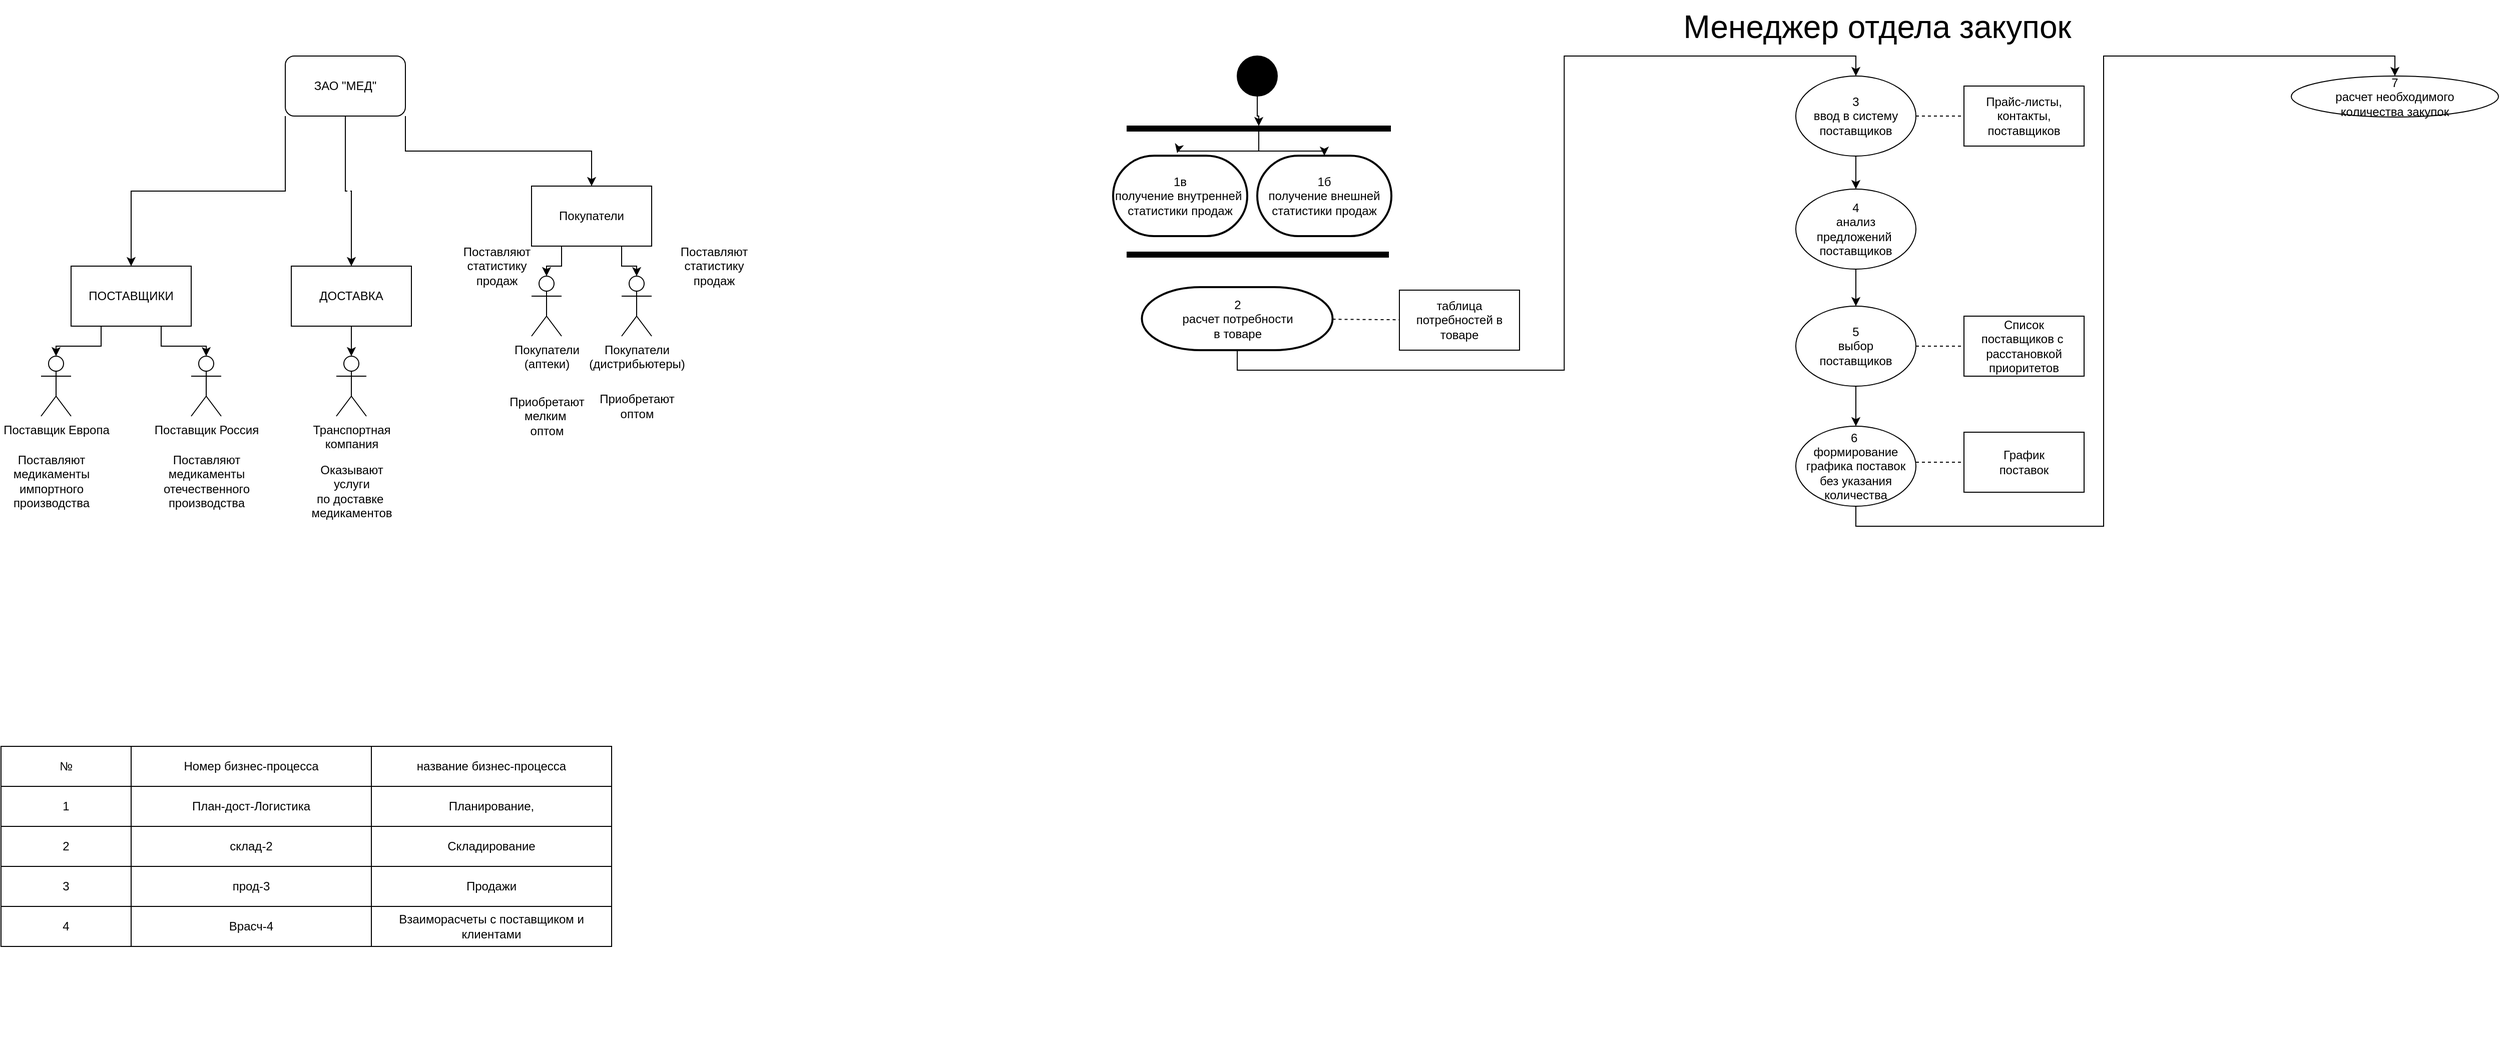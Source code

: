 <mxfile version="21.8.2" type="github" pages="4">
  <diagram id="4sWvGPuvU2RC_D0kTsu_" name="Страница — 1">
    <mxGraphModel dx="1434" dy="790" grid="1" gridSize="10" guides="1" tooltips="1" connect="1" arrows="1" fold="1" page="1" pageScale="1" pageWidth="1920" pageHeight="1200" math="0" shadow="0">
      <root>
        <mxCell id="0" />
        <mxCell id="1" parent="0" />
        <mxCell id="-J07emT0B90vWcS-Yxma-1" value="&amp;nbsp;" style="edgeStyle=orthogonalEdgeStyle;rounded=0;orthogonalLoop=1;jettySize=auto;html=1;exitX=0.5;exitY=1;exitDx=0;exitDy=0;entryX=0.5;entryY=0;entryDx=0;entryDy=0;" parent="1" source="-J07emT0B90vWcS-Yxma-4" target="-J07emT0B90vWcS-Yxma-11" edge="1">
          <mxGeometry relative="1" as="geometry" />
        </mxCell>
        <mxCell id="-J07emT0B90vWcS-Yxma-2" style="edgeStyle=orthogonalEdgeStyle;rounded=0;orthogonalLoop=1;jettySize=auto;html=1;exitX=0;exitY=1;exitDx=0;exitDy=0;entryX=0.5;entryY=0;entryDx=0;entryDy=0;" parent="1" source="-J07emT0B90vWcS-Yxma-4" target="-J07emT0B90vWcS-Yxma-7" edge="1">
          <mxGeometry relative="1" as="geometry" />
        </mxCell>
        <mxCell id="-J07emT0B90vWcS-Yxma-3" style="edgeStyle=orthogonalEdgeStyle;rounded=0;orthogonalLoop=1;jettySize=auto;html=1;exitX=1;exitY=1;exitDx=0;exitDy=0;entryX=0.5;entryY=0;entryDx=0;entryDy=0;" parent="1" source="-J07emT0B90vWcS-Yxma-4" target="-J07emT0B90vWcS-Yxma-15" edge="1">
          <mxGeometry relative="1" as="geometry" />
        </mxCell>
        <mxCell id="-J07emT0B90vWcS-Yxma-4" value="ЗАО &quot;МЕД&quot;" style="rounded=1;whiteSpace=wrap;html=1;" parent="1" vertex="1">
          <mxGeometry x="546" y="768" width="120" height="60" as="geometry" />
        </mxCell>
        <mxCell id="-J07emT0B90vWcS-Yxma-5" style="edgeStyle=orthogonalEdgeStyle;rounded=0;orthogonalLoop=1;jettySize=auto;html=1;exitX=0.75;exitY=1;exitDx=0;exitDy=0;entryX=0.5;entryY=0;entryDx=0;entryDy=0;entryPerimeter=0;" parent="1" source="-J07emT0B90vWcS-Yxma-7" target="-J07emT0B90vWcS-Yxma-9" edge="1">
          <mxGeometry relative="1" as="geometry" />
        </mxCell>
        <mxCell id="-J07emT0B90vWcS-Yxma-6" style="edgeStyle=orthogonalEdgeStyle;rounded=0;orthogonalLoop=1;jettySize=auto;html=1;exitX=0.25;exitY=1;exitDx=0;exitDy=0;" parent="1" source="-J07emT0B90vWcS-Yxma-7" target="-J07emT0B90vWcS-Yxma-8" edge="1">
          <mxGeometry relative="1" as="geometry" />
        </mxCell>
        <mxCell id="-J07emT0B90vWcS-Yxma-7" value="ПОСТАВЩИКИ" style="rounded=0;whiteSpace=wrap;html=1;" parent="1" vertex="1">
          <mxGeometry x="332" y="978" width="120" height="60" as="geometry" />
        </mxCell>
        <mxCell id="-J07emT0B90vWcS-Yxma-8" value="Поставщик Европа" style="shape=umlActor;verticalLabelPosition=bottom;verticalAlign=top;html=1;outlineConnect=0;" parent="1" vertex="1">
          <mxGeometry x="302" y="1068" width="30" height="60" as="geometry" />
        </mxCell>
        <mxCell id="-J07emT0B90vWcS-Yxma-9" value="Поставщик Россия" style="shape=umlActor;verticalLabelPosition=bottom;verticalAlign=top;html=1;outlineConnect=0;" parent="1" vertex="1">
          <mxGeometry x="452" y="1068" width="30" height="60" as="geometry" />
        </mxCell>
        <mxCell id="-J07emT0B90vWcS-Yxma-10" style="edgeStyle=orthogonalEdgeStyle;rounded=0;orthogonalLoop=1;jettySize=auto;html=1;exitX=0.5;exitY=1;exitDx=0;exitDy=0;entryX=0.5;entryY=0;entryDx=0;entryDy=0;entryPerimeter=0;" parent="1" source="-J07emT0B90vWcS-Yxma-11" target="-J07emT0B90vWcS-Yxma-12" edge="1">
          <mxGeometry relative="1" as="geometry" />
        </mxCell>
        <mxCell id="-J07emT0B90vWcS-Yxma-11" value="ДОСТАВКА" style="rounded=0;whiteSpace=wrap;html=1;" parent="1" vertex="1">
          <mxGeometry x="552" y="978" width="120" height="60" as="geometry" />
        </mxCell>
        <mxCell id="-J07emT0B90vWcS-Yxma-12" value="Транспортная&lt;br&gt;компания" style="shape=umlActor;verticalLabelPosition=bottom;verticalAlign=top;html=1;outlineConnect=0;" parent="1" vertex="1">
          <mxGeometry x="597" y="1068" width="30" height="60" as="geometry" />
        </mxCell>
        <mxCell id="-J07emT0B90vWcS-Yxma-13" style="edgeStyle=orthogonalEdgeStyle;rounded=0;orthogonalLoop=1;jettySize=auto;html=1;exitX=0.75;exitY=1;exitDx=0;exitDy=0;" parent="1" source="-J07emT0B90vWcS-Yxma-15" target="-J07emT0B90vWcS-Yxma-17" edge="1">
          <mxGeometry relative="1" as="geometry" />
        </mxCell>
        <mxCell id="-J07emT0B90vWcS-Yxma-14" style="edgeStyle=orthogonalEdgeStyle;rounded=0;orthogonalLoop=1;jettySize=auto;html=1;exitX=0.25;exitY=1;exitDx=0;exitDy=0;" parent="1" source="-J07emT0B90vWcS-Yxma-15" target="-J07emT0B90vWcS-Yxma-16" edge="1">
          <mxGeometry relative="1" as="geometry" />
        </mxCell>
        <mxCell id="-J07emT0B90vWcS-Yxma-15" value="Покупатели" style="rounded=0;whiteSpace=wrap;html=1;" parent="1" vertex="1">
          <mxGeometry x="792" y="898" width="120" height="60" as="geometry" />
        </mxCell>
        <mxCell id="-J07emT0B90vWcS-Yxma-16" value="Покупатели&lt;br&gt;(аптеки)" style="shape=umlActor;verticalLabelPosition=bottom;verticalAlign=top;html=1;outlineConnect=0;" parent="1" vertex="1">
          <mxGeometry x="792" y="988" width="30" height="60" as="geometry" />
        </mxCell>
        <mxCell id="-J07emT0B90vWcS-Yxma-17" value="Покупатели&lt;br&gt;(дистрибьютеры)" style="shape=umlActor;verticalLabelPosition=bottom;verticalAlign=top;html=1;outlineConnect=0;" parent="1" vertex="1">
          <mxGeometry x="882" y="988" width="30" height="60" as="geometry" />
        </mxCell>
        <mxCell id="-J07emT0B90vWcS-Yxma-18" value="Поставляют&lt;br&gt;медикаменты&lt;br&gt;импортного&lt;br&gt;производства" style="text;html=1;align=center;verticalAlign=middle;resizable=0;points=[];autosize=1;strokeColor=none;fillColor=none;" parent="1" vertex="1">
          <mxGeometry x="262" y="1158" width="100" height="70" as="geometry" />
        </mxCell>
        <mxCell id="-J07emT0B90vWcS-Yxma-19" value="Поставляют&lt;br&gt;медикаменты&lt;br&gt;отечественного&lt;br&gt;производства" style="text;html=1;align=center;verticalAlign=middle;resizable=0;points=[];autosize=1;strokeColor=none;fillColor=none;" parent="1" vertex="1">
          <mxGeometry x="412" y="1158" width="110" height="70" as="geometry" />
        </mxCell>
        <mxCell id="-J07emT0B90vWcS-Yxma-20" value="Оказывают&lt;br&gt;услуги&lt;br&gt;по доставке&amp;nbsp;&lt;br&gt;медикаментов" style="text;html=1;align=center;verticalAlign=middle;resizable=0;points=[];autosize=1;strokeColor=none;fillColor=none;" parent="1" vertex="1">
          <mxGeometry x="562" y="1168" width="100" height="70" as="geometry" />
        </mxCell>
        <mxCell id="-J07emT0B90vWcS-Yxma-21" value="Приобретают&lt;br&gt;оптом" style="text;html=1;align=center;verticalAlign=middle;resizable=0;points=[];autosize=1;strokeColor=none;fillColor=none;" parent="1" vertex="1">
          <mxGeometry x="847" y="1098" width="100" height="40" as="geometry" />
        </mxCell>
        <mxCell id="-J07emT0B90vWcS-Yxma-22" value="Приобретают&lt;br&gt;мелким&amp;nbsp;&lt;br&gt;оптом" style="text;html=1;align=center;verticalAlign=middle;resizable=0;points=[];autosize=1;strokeColor=none;fillColor=none;" parent="1" vertex="1">
          <mxGeometry x="757" y="1098" width="100" height="60" as="geometry" />
        </mxCell>
        <mxCell id="-J07emT0B90vWcS-Yxma-23" value="Поставляют&lt;br&gt;статистику&lt;br&gt;продаж" style="text;html=1;align=center;verticalAlign=middle;resizable=0;points=[];autosize=1;strokeColor=none;fillColor=none;" parent="1" vertex="1">
          <mxGeometry x="929" y="948" width="90" height="60" as="geometry" />
        </mxCell>
        <mxCell id="-J07emT0B90vWcS-Yxma-24" value="Поставляют&lt;br&gt;статистику&lt;br&gt;продаж" style="text;html=1;align=center;verticalAlign=middle;resizable=0;points=[];autosize=1;strokeColor=none;fillColor=none;" parent="1" vertex="1">
          <mxGeometry x="712" y="948" width="90" height="60" as="geometry" />
        </mxCell>
        <mxCell id="-J07emT0B90vWcS-Yxma-25" value="" style="shape=partialRectangle;html=1;whiteSpace=wrap;connectable=0;strokeColor=inherit;overflow=hidden;fillColor=none;top=0;left=0;bottom=0;right=0;pointerEvents=1;fontSize=16;" parent="1" vertex="1">
          <mxGeometry x="275" y="1728" width="137" height="40" as="geometry">
            <mxRectangle width="137" height="40" as="alternateBounds" />
          </mxGeometry>
        </mxCell>
        <mxCell id="-J07emT0B90vWcS-Yxma-26" value="1" style="rounded=0;whiteSpace=wrap;html=1;" parent="1" vertex="1">
          <mxGeometry x="262" y="1498" width="130" height="40" as="geometry" />
        </mxCell>
        <mxCell id="-J07emT0B90vWcS-Yxma-27" value="2" style="rounded=0;whiteSpace=wrap;html=1;" parent="1" vertex="1">
          <mxGeometry x="262" y="1538" width="130" height="40" as="geometry" />
        </mxCell>
        <mxCell id="-J07emT0B90vWcS-Yxma-28" value="4" style="rounded=0;whiteSpace=wrap;html=1;" parent="1" vertex="1">
          <mxGeometry x="262" y="1618" width="130" height="40" as="geometry" />
        </mxCell>
        <mxCell id="-J07emT0B90vWcS-Yxma-29" value="3" style="rounded=0;whiteSpace=wrap;html=1;" parent="1" vertex="1">
          <mxGeometry x="262" y="1578" width="130" height="40" as="geometry" />
        </mxCell>
        <mxCell id="-J07emT0B90vWcS-Yxma-30" value="№" style="rounded=0;whiteSpace=wrap;html=1;" parent="1" vertex="1">
          <mxGeometry x="262" y="1458" width="130" height="40" as="geometry" />
        </mxCell>
        <mxCell id="-J07emT0B90vWcS-Yxma-31" value="Номер бизнес-процесса" style="rounded=0;whiteSpace=wrap;html=1;" parent="1" vertex="1">
          <mxGeometry x="392" y="1458" width="240" height="40" as="geometry" />
        </mxCell>
        <mxCell id="-J07emT0B90vWcS-Yxma-32" value="План-дост-Логистика" style="rounded=0;whiteSpace=wrap;html=1;" parent="1" vertex="1">
          <mxGeometry x="392" y="1498" width="240" height="40" as="geometry" />
        </mxCell>
        <mxCell id="-J07emT0B90vWcS-Yxma-33" value="склад-2" style="rounded=0;whiteSpace=wrap;html=1;" parent="1" vertex="1">
          <mxGeometry x="392" y="1538" width="240" height="40" as="geometry" />
        </mxCell>
        <mxCell id="-J07emT0B90vWcS-Yxma-34" value="прод-3" style="rounded=0;whiteSpace=wrap;html=1;" parent="1" vertex="1">
          <mxGeometry x="392" y="1578" width="240" height="40" as="geometry" />
        </mxCell>
        <mxCell id="-J07emT0B90vWcS-Yxma-35" value="Врасч-4" style="rounded=0;whiteSpace=wrap;html=1;" parent="1" vertex="1">
          <mxGeometry x="392" y="1618" width="240" height="40" as="geometry" />
        </mxCell>
        <mxCell id="-J07emT0B90vWcS-Yxma-36" value="название бизнес-процесса" style="rounded=0;whiteSpace=wrap;html=1;" parent="1" vertex="1">
          <mxGeometry x="632" y="1458" width="240" height="40" as="geometry" />
        </mxCell>
        <mxCell id="-J07emT0B90vWcS-Yxma-37" value="Планирование," style="rounded=0;whiteSpace=wrap;html=1;" parent="1" vertex="1">
          <mxGeometry x="632" y="1498" width="240" height="40" as="geometry" />
        </mxCell>
        <mxCell id="-J07emT0B90vWcS-Yxma-38" value="Складирование" style="rounded=0;whiteSpace=wrap;html=1;" parent="1" vertex="1">
          <mxGeometry x="632" y="1538" width="240" height="40" as="geometry" />
        </mxCell>
        <mxCell id="-J07emT0B90vWcS-Yxma-39" value="Продажи" style="rounded=0;whiteSpace=wrap;html=1;" parent="1" vertex="1">
          <mxGeometry x="632" y="1578" width="240" height="40" as="geometry" />
        </mxCell>
        <mxCell id="-J07emT0B90vWcS-Yxma-40" value="Взаиморасчеты с поставщиком и клиентами" style="rounded=0;whiteSpace=wrap;html=1;" parent="1" vertex="1">
          <mxGeometry x="632" y="1618" width="240" height="40" as="geometry" />
        </mxCell>
        <mxCell id="-J07emT0B90vWcS-Yxma-41" style="edgeStyle=orthogonalEdgeStyle;rounded=0;orthogonalLoop=1;jettySize=auto;html=1;exitX=0.5;exitY=1;exitDx=0;exitDy=0;" parent="1" source="-J07emT0B90vWcS-Yxma-42" target="-J07emT0B90vWcS-Yxma-45" edge="1">
          <mxGeometry relative="1" as="geometry" />
        </mxCell>
        <mxCell id="-J07emT0B90vWcS-Yxma-42" value="" style="shape=ellipse;html=1;fillColor=strokeColor;fontSize=18;fontColor=#ffffff;" parent="1" vertex="1">
          <mxGeometry x="1497" y="768" width="40" height="40" as="geometry" />
        </mxCell>
        <mxCell id="-J07emT0B90vWcS-Yxma-43" style="edgeStyle=orthogonalEdgeStyle;rounded=0;orthogonalLoop=1;jettySize=auto;html=1;entryX=0.5;entryY=0;entryDx=0;entryDy=0;entryPerimeter=0;" parent="1" source="-J07emT0B90vWcS-Yxma-45" target="-J07emT0B90vWcS-Yxma-46" edge="1">
          <mxGeometry relative="1" as="geometry" />
        </mxCell>
        <mxCell id="-J07emT0B90vWcS-Yxma-44" style="edgeStyle=orthogonalEdgeStyle;rounded=0;orthogonalLoop=1;jettySize=auto;html=1;entryX=0.5;entryY=0;entryDx=0;entryDy=0;entryPerimeter=0;" parent="1" source="-J07emT0B90vWcS-Yxma-45" edge="1">
          <mxGeometry relative="1" as="geometry">
            <mxPoint x="1437" y="865" as="targetPoint" />
          </mxGeometry>
        </mxCell>
        <mxCell id="-J07emT0B90vWcS-Yxma-45" value="" style="html=1;points=[];perimeter=orthogonalPerimeter;fillColor=strokeColor;direction=south;" parent="1" vertex="1">
          <mxGeometry x="1387" y="838" width="263" height="5" as="geometry" />
        </mxCell>
        <mxCell id="-J07emT0B90vWcS-Yxma-46" value="1б&lt;br&gt;получение внешней&lt;br&gt;статистики продаж" style="strokeWidth=2;html=1;shape=mxgraph.flowchart.terminator;whiteSpace=wrap;" parent="1" vertex="1">
          <mxGeometry x="1517" y="867.6" width="134" height="80.4" as="geometry" />
        </mxCell>
        <mxCell id="-J07emT0B90vWcS-Yxma-47" value="" style="html=1;points=[];perimeter=orthogonalPerimeter;fillColor=strokeColor;direction=south;" parent="1" vertex="1">
          <mxGeometry x="1387" y="964" width="261" height="5" as="geometry" />
        </mxCell>
        <mxCell id="-J07emT0B90vWcS-Yxma-48" value="1в&lt;br&gt;получение внутренней&amp;nbsp;&lt;br&gt;статистики продаж" style="strokeWidth=2;html=1;shape=mxgraph.flowchart.terminator;whiteSpace=wrap;" parent="1" vertex="1">
          <mxGeometry x="1373" y="867.6" width="134" height="80.4" as="geometry" />
        </mxCell>
        <mxCell id="-J07emT0B90vWcS-Yxma-49" style="edgeStyle=orthogonalEdgeStyle;rounded=0;orthogonalLoop=1;jettySize=auto;html=1;exitX=0.5;exitY=1;exitDx=0;exitDy=0;exitPerimeter=0;entryX=0.5;entryY=0;entryDx=0;entryDy=0;" parent="1" source="-J07emT0B90vWcS-Yxma-50" target="-J07emT0B90vWcS-Yxma-55" edge="1">
          <mxGeometry relative="1" as="geometry" />
        </mxCell>
        <mxCell id="-J07emT0B90vWcS-Yxma-50" value="2&lt;br&gt;расчет потребности&lt;br&gt;в товаре" style="strokeWidth=2;html=1;shape=mxgraph.flowchart.terminator;whiteSpace=wrap;" parent="1" vertex="1">
          <mxGeometry x="1401.75" y="999" width="190.5" height="63" as="geometry" />
        </mxCell>
        <mxCell id="-J07emT0B90vWcS-Yxma-51" value="" style="endArrow=none;dashed=1;html=1;rounded=0;" parent="1" source="-J07emT0B90vWcS-Yxma-50" target="-J07emT0B90vWcS-Yxma-52" edge="1">
          <mxGeometry width="50" height="50" relative="1" as="geometry">
            <mxPoint x="1641" y="1032" as="sourcePoint" />
            <mxPoint x="1795.176" y="1032" as="targetPoint" />
          </mxGeometry>
        </mxCell>
        <mxCell id="-J07emT0B90vWcS-Yxma-52" value="таблица&lt;br&gt;потребностей в товаре" style="rounded=0;whiteSpace=wrap;html=1;" parent="1" vertex="1">
          <mxGeometry x="1658.996" y="1002" width="120" height="60" as="geometry" />
        </mxCell>
        <mxCell id="-J07emT0B90vWcS-Yxma-53" value="&lt;span style=&quot;font-size: 32px;&quot;&gt;Менеджер отдела закупок&lt;/span&gt;" style="text;html=1;align=center;verticalAlign=middle;resizable=0;points=[];autosize=1;strokeColor=none;fillColor=none;" parent="1" vertex="1">
          <mxGeometry x="1929" y="712" width="414" height="54" as="geometry" />
        </mxCell>
        <mxCell id="-J07emT0B90vWcS-Yxma-54" style="edgeStyle=orthogonalEdgeStyle;rounded=0;orthogonalLoop=1;jettySize=auto;html=1;exitX=0.5;exitY=1;exitDx=0;exitDy=0;entryX=0.5;entryY=0;entryDx=0;entryDy=0;" parent="1" source="-J07emT0B90vWcS-Yxma-55" target="-J07emT0B90vWcS-Yxma-57" edge="1">
          <mxGeometry relative="1" as="geometry" />
        </mxCell>
        <mxCell id="-J07emT0B90vWcS-Yxma-55" value="3&lt;br&gt;ввод в систему&lt;br&gt;поставщиков" style="ellipse;whiteSpace=wrap;html=1;" parent="1" vertex="1">
          <mxGeometry x="2055" y="788" width="120" height="80" as="geometry" />
        </mxCell>
        <mxCell id="-J07emT0B90vWcS-Yxma-56" style="edgeStyle=orthogonalEdgeStyle;rounded=0;orthogonalLoop=1;jettySize=auto;html=1;exitX=0.5;exitY=1;exitDx=0;exitDy=0;entryX=0.5;entryY=0;entryDx=0;entryDy=0;" parent="1" source="-J07emT0B90vWcS-Yxma-57" target="-J07emT0B90vWcS-Yxma-59" edge="1">
          <mxGeometry relative="1" as="geometry" />
        </mxCell>
        <mxCell id="-J07emT0B90vWcS-Yxma-57" value="4&lt;br&gt;анализ&lt;br&gt;предложений&amp;nbsp;&lt;br&gt;поставщиков" style="ellipse;whiteSpace=wrap;html=1;" parent="1" vertex="1">
          <mxGeometry x="2055" y="901" width="120" height="80" as="geometry" />
        </mxCell>
        <mxCell id="-J07emT0B90vWcS-Yxma-58" style="edgeStyle=orthogonalEdgeStyle;rounded=0;orthogonalLoop=1;jettySize=auto;html=1;exitX=0.5;exitY=1;exitDx=0;exitDy=0;entryX=0.5;entryY=0;entryDx=0;entryDy=0;" parent="1" source="-J07emT0B90vWcS-Yxma-59" target="-J07emT0B90vWcS-Yxma-61" edge="1">
          <mxGeometry relative="1" as="geometry" />
        </mxCell>
        <mxCell id="-J07emT0B90vWcS-Yxma-59" value="5&lt;br&gt;выбор&lt;br&gt;поставщиков" style="ellipse;whiteSpace=wrap;html=1;" parent="1" vertex="1">
          <mxGeometry x="2055" y="1018" width="120" height="80" as="geometry" />
        </mxCell>
        <mxCell id="-J07emT0B90vWcS-Yxma-60" style="edgeStyle=orthogonalEdgeStyle;rounded=0;orthogonalLoop=1;jettySize=auto;html=1;exitX=0.5;exitY=1;exitDx=0;exitDy=0;entryX=0.5;entryY=0;entryDx=0;entryDy=0;" parent="1" source="-J07emT0B90vWcS-Yxma-61" target="-J07emT0B90vWcS-Yxma-68" edge="1">
          <mxGeometry relative="1" as="geometry" />
        </mxCell>
        <mxCell id="-J07emT0B90vWcS-Yxma-61" value="6&amp;nbsp;&lt;br&gt;формирование&lt;br&gt;графика поставок&lt;br&gt;без указания&lt;br&gt;количества" style="ellipse;whiteSpace=wrap;html=1;" parent="1" vertex="1">
          <mxGeometry x="2055" y="1138" width="120" height="80" as="geometry" />
        </mxCell>
        <mxCell id="-J07emT0B90vWcS-Yxma-62" value="" style="endArrow=none;dashed=1;html=1;rounded=0;exitX=1;exitY=0.5;exitDx=0;exitDy=0;entryX=0;entryY=0.5;entryDx=0;entryDy=0;" parent="1" source="-J07emT0B90vWcS-Yxma-55" target="-J07emT0B90vWcS-Yxma-63" edge="1">
          <mxGeometry width="50" height="50" relative="1" as="geometry">
            <mxPoint x="2175" y="828" as="sourcePoint" />
            <mxPoint x="2271" y="828" as="targetPoint" />
          </mxGeometry>
        </mxCell>
        <mxCell id="-J07emT0B90vWcS-Yxma-63" value="Прайс-листы,&lt;br&gt;контакты,&lt;br&gt;поставщиков" style="rounded=0;whiteSpace=wrap;html=1;" parent="1" vertex="1">
          <mxGeometry x="2223" y="798" width="120" height="60" as="geometry" />
        </mxCell>
        <mxCell id="-J07emT0B90vWcS-Yxma-64" value="" style="endArrow=none;dashed=1;html=1;rounded=0;exitX=1;exitY=0.5;exitDx=0;exitDy=0;entryX=0.015;entryY=0.5;entryDx=0;entryDy=0;entryPerimeter=0;" parent="1" source="-J07emT0B90vWcS-Yxma-59" target="-J07emT0B90vWcS-Yxma-65" edge="1">
          <mxGeometry width="50" height="50" relative="1" as="geometry">
            <mxPoint x="2175" y="1058.14" as="sourcePoint" />
            <mxPoint x="2280" y="1058" as="targetPoint" />
          </mxGeometry>
        </mxCell>
        <mxCell id="-J07emT0B90vWcS-Yxma-65" value="Список&lt;br&gt;поставщиков с&amp;nbsp;&lt;br&gt;расстановкой&lt;br&gt;приоритетов" style="rounded=0;whiteSpace=wrap;html=1;" parent="1" vertex="1">
          <mxGeometry x="2223" y="1028" width="120" height="60" as="geometry" />
        </mxCell>
        <mxCell id="-J07emT0B90vWcS-Yxma-66" value="" style="endArrow=none;dashed=1;html=1;rounded=0;exitX=1;exitY=0.5;exitDx=0;exitDy=0;entryX=0.015;entryY=0.5;entryDx=0;entryDy=0;entryPerimeter=0;" parent="1" target="-J07emT0B90vWcS-Yxma-67" edge="1">
          <mxGeometry width="50" height="50" relative="1" as="geometry">
            <mxPoint x="2175" y="1174" as="sourcePoint" />
            <mxPoint x="2280" y="1174" as="targetPoint" />
          </mxGeometry>
        </mxCell>
        <mxCell id="-J07emT0B90vWcS-Yxma-67" value="График&lt;br&gt;поставок" style="rounded=0;whiteSpace=wrap;html=1;" parent="1" vertex="1">
          <mxGeometry x="2223" y="1144" width="120" height="60" as="geometry" />
        </mxCell>
        <mxCell id="-J07emT0B90vWcS-Yxma-68" value="7&lt;br&gt;расчет необходимого&lt;br&gt;количества закупок" style="ellipse;whiteSpace=wrap;html=1;" parent="1" vertex="1">
          <mxGeometry x="2550" y="788" width="207" height="41" as="geometry" />
        </mxCell>
      </root>
    </mxGraphModel>
  </diagram>
  <diagram id="y5S-KLTaDQxytcKz456X" name="Страница — 2">
    <mxGraphModel dx="2049" dy="1129" grid="1" gridSize="10" guides="1" tooltips="1" connect="1" arrows="1" fold="1" page="1" pageScale="1" pageWidth="1920" pageHeight="1200" math="0" shadow="0">
      <root>
        <mxCell id="0" />
        <mxCell id="1" parent="0" />
        <mxCell id="QExf2XCLZhCIcE4Kel9j-1" value="&lt;font style=&quot;font-size: 32px;&quot;&gt;&quot;Запасы-склад (приходование)&quot;&lt;br&gt;&lt;/font&gt;" style="rounded=0;whiteSpace=wrap;html=1;" parent="1" vertex="1">
          <mxGeometry x="200" y="110" width="1310" height="60" as="geometry" />
        </mxCell>
        <mxCell id="I2e0SaPEn5_qbUS9rQDK-1" value="&lt;font style=&quot;font-size: 22px;&quot;&gt;Менеджер отдела приёмки&lt;/font&gt;" style="text;html=1;strokeColor=none;fillColor=none;align=center;verticalAlign=middle;whiteSpace=wrap;rounded=0;" parent="1" vertex="1">
          <mxGeometry x="220" y="190" width="190" height="70" as="geometry" />
        </mxCell>
        <mxCell id="I2e0SaPEn5_qbUS9rQDK-2" value="" style="endArrow=none;html=1;rounded=0;entryX=0.201;entryY=1.033;entryDx=0;entryDy=0;entryPerimeter=0;" parent="1" edge="1">
          <mxGeometry width="50" height="50" relative="1" as="geometry">
            <mxPoint x="420" y="1180" as="sourcePoint" />
            <mxPoint x="420.31" y="170.0" as="targetPoint" />
            <Array as="points">
              <mxPoint x="420" y="428.02" />
            </Array>
          </mxGeometry>
        </mxCell>
        <mxCell id="I2e0SaPEn5_qbUS9rQDK-3" value="" style="endArrow=none;html=1;rounded=0;entryX=0.201;entryY=1.033;entryDx=0;entryDy=0;entryPerimeter=0;" parent="1" edge="1">
          <mxGeometry width="50" height="50" relative="1" as="geometry">
            <mxPoint x="620" y="1160" as="sourcePoint" />
            <mxPoint x="620" y="170" as="targetPoint" />
          </mxGeometry>
        </mxCell>
        <mxCell id="I2e0SaPEn5_qbUS9rQDK-5" value="" style="endArrow=none;html=1;rounded=0;entryX=0.201;entryY=1.033;entryDx=0;entryDy=0;entryPerimeter=0;" parent="1" edge="1">
          <mxGeometry width="50" height="50" relative="1" as="geometry">
            <mxPoint x="930" y="1160" as="sourcePoint" />
            <mxPoint x="930" y="170" as="targetPoint" />
          </mxGeometry>
        </mxCell>
        <mxCell id="I2e0SaPEn5_qbUS9rQDK-6" value="" style="endArrow=none;html=1;rounded=0;entryX=0.201;entryY=1.033;entryDx=0;entryDy=0;entryPerimeter=0;" parent="1" edge="1">
          <mxGeometry width="50" height="50" relative="1" as="geometry">
            <mxPoint x="1140" y="1140" as="sourcePoint" />
            <mxPoint x="1140" y="170" as="targetPoint" />
          </mxGeometry>
        </mxCell>
        <mxCell id="I2e0SaPEn5_qbUS9rQDK-7" value="" style="endArrow=none;html=1;rounded=0;entryX=0.201;entryY=1.033;entryDx=0;entryDy=0;entryPerimeter=0;" parent="1" edge="1">
          <mxGeometry width="50" height="50" relative="1" as="geometry">
            <mxPoint x="1330" y="1130" as="sourcePoint" />
            <mxPoint x="1330" y="170" as="targetPoint" />
          </mxGeometry>
        </mxCell>
        <mxCell id="qL9Cf8hcS_RGGJCDVjFb-2" value="&lt;font style=&quot;font-size: 22px;&quot;&gt;Менеджер отдела закупки&lt;/font&gt;" style="text;html=1;strokeColor=none;fillColor=none;align=center;verticalAlign=middle;whiteSpace=wrap;rounded=0;" parent="1" vertex="1">
          <mxGeometry x="430" y="180" width="180" height="70" as="geometry" />
        </mxCell>
        <mxCell id="qL9Cf8hcS_RGGJCDVjFb-3" value="&lt;span style=&quot;font-size: 22px;&quot;&gt;Менеджер отдела сертификации&lt;/span&gt;" style="text;html=1;strokeColor=none;fillColor=none;align=center;verticalAlign=middle;whiteSpace=wrap;rounded=0;" parent="1" vertex="1">
          <mxGeometry x="690" y="180" width="190" height="70" as="geometry" />
        </mxCell>
        <mxCell id="qL9Cf8hcS_RGGJCDVjFb-4" value="&lt;span style=&quot;font-size: 22px;&quot;&gt;Менеджер учётного отдела&lt;/span&gt;" style="text;html=1;strokeColor=none;fillColor=none;align=center;verticalAlign=middle;whiteSpace=wrap;rounded=0;" parent="1" vertex="1">
          <mxGeometry x="990" y="175" width="120" height="70" as="geometry" />
        </mxCell>
        <mxCell id="qL9Cf8hcS_RGGJCDVjFb-5" value="&lt;span style=&quot;font-size: 22px;&quot;&gt;Менеджер отдела маркетинга&lt;/span&gt;" style="text;html=1;strokeColor=none;fillColor=none;align=center;verticalAlign=middle;whiteSpace=wrap;rounded=0;" parent="1" vertex="1">
          <mxGeometry x="1150" y="170" width="180" height="90" as="geometry" />
        </mxCell>
        <mxCell id="qL9Cf8hcS_RGGJCDVjFb-6" value="&lt;span style=&quot;font-size: 22px;&quot;&gt;Менеджер склад&lt;/span&gt;" style="text;html=1;strokeColor=none;fillColor=none;align=center;verticalAlign=middle;whiteSpace=wrap;rounded=0;" parent="1" vertex="1">
          <mxGeometry x="1330" y="170" width="180" height="80" as="geometry" />
        </mxCell>
        <mxCell id="qL9Cf8hcS_RGGJCDVjFb-9" style="edgeStyle=orthogonalEdgeStyle;rounded=0;orthogonalLoop=1;jettySize=auto;html=1;" parent="1" source="qL9Cf8hcS_RGGJCDVjFb-7" target="qL9Cf8hcS_RGGJCDVjFb-8" edge="1">
          <mxGeometry relative="1" as="geometry" />
        </mxCell>
        <mxCell id="qL9Cf8hcS_RGGJCDVjFb-7" value="" style="shape=ellipse;html=1;fillColor=strokeColor;fontSize=18;fontColor=#ffffff;" parent="1" vertex="1">
          <mxGeometry x="280" y="290" width="40" height="40" as="geometry" />
        </mxCell>
        <mxCell id="qL9Cf8hcS_RGGJCDVjFb-12" style="edgeStyle=orthogonalEdgeStyle;rounded=0;orthogonalLoop=1;jettySize=auto;html=1;" parent="1" source="qL9Cf8hcS_RGGJCDVjFb-8" target="qL9Cf8hcS_RGGJCDVjFb-11" edge="1">
          <mxGeometry relative="1" as="geometry" />
        </mxCell>
        <mxCell id="qL9Cf8hcS_RGGJCDVjFb-8" value="1&lt;br&gt;проверка товара по количеству, серийному соответствию, сроку годности" style="rounded=1;whiteSpace=wrap;html=1;" parent="1" vertex="1">
          <mxGeometry x="225" y="460" width="150" height="100" as="geometry" />
        </mxCell>
        <mxCell id="qL9Cf8hcS_RGGJCDVjFb-13" style="edgeStyle=orthogonalEdgeStyle;rounded=0;orthogonalLoop=1;jettySize=auto;html=1;" parent="1" source="qL9Cf8hcS_RGGJCDVjFb-11" edge="1">
          <mxGeometry relative="1" as="geometry">
            <mxPoint x="170" y="680" as="targetPoint" />
          </mxGeometry>
        </mxCell>
        <mxCell id="qL9Cf8hcS_RGGJCDVjFb-14" style="edgeStyle=orthogonalEdgeStyle;rounded=0;orthogonalLoop=1;jettySize=auto;html=1;entryX=-0.027;entryY=0.613;entryDx=0;entryDy=0;entryPerimeter=0;" parent="1" source="qL9Cf8hcS_RGGJCDVjFb-11" target="qL9Cf8hcS_RGGJCDVjFb-20" edge="1">
          <mxGeometry relative="1" as="geometry">
            <mxPoint x="400" y="680" as="targetPoint" />
          </mxGeometry>
        </mxCell>
        <mxCell id="qL9Cf8hcS_RGGJCDVjFb-11" value="" style="rhombus;whiteSpace=wrap;html=1;" parent="1" vertex="1">
          <mxGeometry x="260" y="610" width="50" height="60" as="geometry" />
        </mxCell>
        <mxCell id="qL9Cf8hcS_RGGJCDVjFb-15" value="Несоответсвие документам" style="text;html=1;strokeColor=none;fillColor=none;align=center;verticalAlign=middle;whiteSpace=wrap;rounded=0;" parent="1" vertex="1">
          <mxGeometry x="130" y="590" width="150" height="50" as="geometry" />
        </mxCell>
        <mxCell id="qL9Cf8hcS_RGGJCDVjFb-16" value="Полное соотвествие документов" style="text;html=1;strokeColor=none;fillColor=none;align=center;verticalAlign=middle;whiteSpace=wrap;rounded=0;" parent="1" vertex="1">
          <mxGeometry x="300" y="600" width="110" height="30" as="geometry" />
        </mxCell>
        <mxCell id="qL9Cf8hcS_RGGJCDVjFb-19" style="edgeStyle=orthogonalEdgeStyle;rounded=0;orthogonalLoop=1;jettySize=auto;html=1;" parent="1" source="qL9Cf8hcS_RGGJCDVjFb-17" target="qL9Cf8hcS_RGGJCDVjFb-18" edge="1">
          <mxGeometry relative="1" as="geometry" />
        </mxCell>
        <mxCell id="qL9Cf8hcS_RGGJCDVjFb-17" value="выявление виновных лиц и предъявление претензий" style="rounded=1;whiteSpace=wrap;html=1;" parent="1" vertex="1">
          <mxGeometry x="110" y="680" width="120" height="60" as="geometry" />
        </mxCell>
        <mxCell id="qL9Cf8hcS_RGGJCDVjFb-18" value="" style="ellipse;html=1;shape=endState;fillColor=strokeColor;" parent="1" vertex="1">
          <mxGeometry x="155" y="780" width="30" height="30" as="geometry" />
        </mxCell>
        <mxCell id="qL9Cf8hcS_RGGJCDVjFb-26" style="edgeStyle=orthogonalEdgeStyle;rounded=0;orthogonalLoop=1;jettySize=auto;html=1;" parent="1" source="qL9Cf8hcS_RGGJCDVjFb-20" edge="1">
          <mxGeometry relative="1" as="geometry">
            <mxPoint x="500" y="720" as="targetPoint" />
          </mxGeometry>
        </mxCell>
        <mxCell id="qL9Cf8hcS_RGGJCDVjFb-20" value="2 Отображение в базе данных количества товара" style="rounded=1;whiteSpace=wrap;html=1;" parent="1" vertex="1">
          <mxGeometry x="440" y="620" width="120" height="60" as="geometry" />
        </mxCell>
        <mxCell id="qL9Cf8hcS_RGGJCDVjFb-21" value="Приходная накладная" style="rounded=0;whiteSpace=wrap;html=1;" parent="1" vertex="1">
          <mxGeometry x="500" y="510" width="100" height="50" as="geometry" />
        </mxCell>
        <mxCell id="qL9Cf8hcS_RGGJCDVjFb-22" value="" style="endArrow=none;dashed=1;html=1;rounded=0;entryX=0.5;entryY=1;entryDx=0;entryDy=0;exitX=0.541;exitY=-0.044;exitDx=0;exitDy=0;exitPerimeter=0;" parent="1" source="qL9Cf8hcS_RGGJCDVjFb-20" target="qL9Cf8hcS_RGGJCDVjFb-21" edge="1">
          <mxGeometry width="50" height="50" relative="1" as="geometry">
            <mxPoint x="480" y="630" as="sourcePoint" />
            <mxPoint x="530" y="580" as="targetPoint" />
          </mxGeometry>
        </mxCell>
        <mxCell id="qL9Cf8hcS_RGGJCDVjFb-24" value="" style="endArrow=none;html=1;rounded=0;strokeWidth=5;" parent="1" edge="1">
          <mxGeometry width="50" height="50" relative="1" as="geometry">
            <mxPoint x="445" y="720" as="sourcePoint" />
            <mxPoint x="555" y="720" as="targetPoint" />
            <Array as="points" />
          </mxGeometry>
        </mxCell>
        <mxCell id="qL9Cf8hcS_RGGJCDVjFb-27" value="" style="endArrow=classic;html=1;rounded=0;" parent="1" edge="1">
          <mxGeometry width="50" height="50" relative="1" as="geometry">
            <mxPoint x="450" y="720" as="sourcePoint" />
            <mxPoint x="450" y="930" as="targetPoint" />
          </mxGeometry>
        </mxCell>
        <mxCell id="qL9Cf8hcS_RGGJCDVjFb-28" value="" style="endArrow=classic;html=1;rounded=0;" parent="1" edge="1">
          <mxGeometry width="50" height="50" relative="1" as="geometry">
            <mxPoint x="450" y="930" as="sourcePoint" />
            <mxPoint x="1220" y="930" as="targetPoint" />
          </mxGeometry>
        </mxCell>
        <mxCell id="qL9Cf8hcS_RGGJCDVjFb-29" value="" style="endArrow=classic;html=1;rounded=0;" parent="1" edge="1">
          <mxGeometry width="50" height="50" relative="1" as="geometry">
            <mxPoint x="550" y="720" as="sourcePoint" />
            <mxPoint x="550" y="750" as="targetPoint" />
          </mxGeometry>
        </mxCell>
        <mxCell id="qL9Cf8hcS_RGGJCDVjFb-30" value="" style="endArrow=classic;html=1;rounded=0;entryX=0.005;entryY=0.613;entryDx=0;entryDy=0;entryPerimeter=0;" parent="1" target="qL9Cf8hcS_RGGJCDVjFb-31" edge="1">
          <mxGeometry width="50" height="50" relative="1" as="geometry">
            <mxPoint x="550" y="750" as="sourcePoint" />
            <mxPoint x="680" y="750" as="targetPoint" />
          </mxGeometry>
        </mxCell>
        <mxCell id="qL9Cf8hcS_RGGJCDVjFb-34" style="edgeStyle=orthogonalEdgeStyle;rounded=0;orthogonalLoop=1;jettySize=auto;html=1;entryX=0;entryY=0.5;entryDx=0;entryDy=0;" parent="1" source="qL9Cf8hcS_RGGJCDVjFb-31" target="qL9Cf8hcS_RGGJCDVjFb-32" edge="1">
          <mxGeometry relative="1" as="geometry" />
        </mxCell>
        <mxCell id="qL9Cf8hcS_RGGJCDVjFb-31" value="3 Поиск серий в справочнике" style="rounded=1;whiteSpace=wrap;html=1;" parent="1" vertex="1">
          <mxGeometry x="640" y="710" width="120" height="60" as="geometry" />
        </mxCell>
        <mxCell id="qL9Cf8hcS_RGGJCDVjFb-35" style="edgeStyle=orthogonalEdgeStyle;rounded=0;orthogonalLoop=1;jettySize=auto;html=1;" parent="1" source="qL9Cf8hcS_RGGJCDVjFb-32" target="qL9Cf8hcS_RGGJCDVjFb-33" edge="1">
          <mxGeometry relative="1" as="geometry" />
        </mxCell>
        <mxCell id="qL9Cf8hcS_RGGJCDVjFb-32" value="4 Добавление серии в справочник" style="rounded=1;whiteSpace=wrap;html=1;" parent="1" vertex="1">
          <mxGeometry x="770" y="650" width="120" height="60" as="geometry" />
        </mxCell>
        <mxCell id="qL9Cf8hcS_RGGJCDVjFb-37" style="edgeStyle=orthogonalEdgeStyle;rounded=0;orthogonalLoop=1;jettySize=auto;html=1;" parent="1" source="qL9Cf8hcS_RGGJCDVjFb-33" target="qL9Cf8hcS_RGGJCDVjFb-36" edge="1">
          <mxGeometry relative="1" as="geometry" />
        </mxCell>
        <mxCell id="qL9Cf8hcS_RGGJCDVjFb-33" value="5 Процесс сертификации" style="rounded=1;whiteSpace=wrap;html=1;" parent="1" vertex="1">
          <mxGeometry x="780" y="750" width="120" height="60" as="geometry" />
        </mxCell>
        <mxCell id="qL9Cf8hcS_RGGJCDVjFb-36" value="6 Разбиение каждой позиции номенклатуры по сериям" style="rounded=1;whiteSpace=wrap;html=1;" parent="1" vertex="1">
          <mxGeometry x="980" y="750" width="120" height="60" as="geometry" />
        </mxCell>
        <mxCell id="qL9Cf8hcS_RGGJCDVjFb-47" style="edgeStyle=orthogonalEdgeStyle;rounded=0;orthogonalLoop=1;jettySize=auto;html=1;" parent="1" source="qL9Cf8hcS_RGGJCDVjFb-38" edge="1">
          <mxGeometry relative="1" as="geometry">
            <mxPoint x="1530" y="720" as="targetPoint" />
            <Array as="points">
              <mxPoint x="1440" y="710" />
              <mxPoint x="1530" y="710" />
            </Array>
          </mxGeometry>
        </mxCell>
        <mxCell id="qL9Cf8hcS_RGGJCDVjFb-38" value="7 Процесс размещения серии товаров&amp;nbsp;" style="rounded=1;whiteSpace=wrap;html=1;" parent="1" vertex="1">
          <mxGeometry x="1380" y="740" width="120" height="60" as="geometry" />
        </mxCell>
        <mxCell id="qL9Cf8hcS_RGGJCDVjFb-39" style="edgeStyle=orthogonalEdgeStyle;rounded=0;orthogonalLoop=1;jettySize=auto;html=1;entryX=0.592;entryY=1.081;entryDx=0;entryDy=0;entryPerimeter=0;" parent="1" source="qL9Cf8hcS_RGGJCDVjFb-36" target="qL9Cf8hcS_RGGJCDVjFb-38" edge="1">
          <mxGeometry relative="1" as="geometry">
            <Array as="points">
              <mxPoint x="1040" y="850" />
              <mxPoint x="1240" y="850" />
              <mxPoint x="1240" y="860" />
              <mxPoint x="1451" y="860" />
            </Array>
          </mxGeometry>
        </mxCell>
        <mxCell id="qL9Cf8hcS_RGGJCDVjFb-48" style="edgeStyle=orthogonalEdgeStyle;rounded=0;orthogonalLoop=1;jettySize=auto;html=1;" parent="1" source="qL9Cf8hcS_RGGJCDVjFb-40" edge="1">
          <mxGeometry relative="1" as="geometry">
            <mxPoint x="1530" y="660" as="targetPoint" />
            <Array as="points">
              <mxPoint x="1220" y="640" />
              <mxPoint x="1530" y="640" />
            </Array>
          </mxGeometry>
        </mxCell>
        <mxCell id="qL9Cf8hcS_RGGJCDVjFb-40" value="8 Определение и ввод базовой цены&amp;nbsp;" style="rounded=1;whiteSpace=wrap;html=1;" parent="1" vertex="1">
          <mxGeometry x="1160" y="740" width="120" height="60" as="geometry" />
        </mxCell>
        <mxCell id="qL9Cf8hcS_RGGJCDVjFb-41" value="" style="endArrow=classic;html=1;rounded=0;" parent="1" target="qL9Cf8hcS_RGGJCDVjFb-40" edge="1">
          <mxGeometry width="50" height="50" relative="1" as="geometry">
            <mxPoint x="1220" y="930" as="sourcePoint" />
            <mxPoint x="1250" y="880" as="targetPoint" />
          </mxGeometry>
        </mxCell>
        <mxCell id="qL9Cf8hcS_RGGJCDVjFb-42" value="Карточка товара" style="rounded=0;whiteSpace=wrap;html=1;" parent="1" vertex="1">
          <mxGeometry x="1230" y="670" width="80" height="40" as="geometry" />
        </mxCell>
        <mxCell id="qL9Cf8hcS_RGGJCDVjFb-43" value="" style="endArrow=none;dashed=1;html=1;rounded=0;entryX=0.5;entryY=1.088;entryDx=0;entryDy=0;entryPerimeter=0;exitX=0.5;exitY=0;exitDx=0;exitDy=0;" parent="1" source="qL9Cf8hcS_RGGJCDVjFb-40" target="qL9Cf8hcS_RGGJCDVjFb-42" edge="1">
          <mxGeometry width="50" height="50" relative="1" as="geometry">
            <mxPoint x="1260" y="760" as="sourcePoint" />
            <mxPoint x="1310" y="710" as="targetPoint" />
          </mxGeometry>
        </mxCell>
        <mxCell id="qL9Cf8hcS_RGGJCDVjFb-44" value="" style="ellipse;html=1;shape=endState;fillColor=strokeColor;" parent="1" vertex="1">
          <mxGeometry x="1620" y="770" width="30" height="30" as="geometry" />
        </mxCell>
        <mxCell id="qL9Cf8hcS_RGGJCDVjFb-46" value="" style="endArrow=none;html=1;rounded=0;strokeWidth=7;" parent="1" edge="1">
          <mxGeometry width="50" height="50" relative="1" as="geometry">
            <mxPoint x="1530" y="810" as="sourcePoint" />
            <mxPoint x="1530" y="630" as="targetPoint" />
          </mxGeometry>
        </mxCell>
        <mxCell id="qL9Cf8hcS_RGGJCDVjFb-49" value="" style="endArrow=classic;html=1;rounded=0;" parent="1" edge="1">
          <mxGeometry width="50" height="50" relative="1" as="geometry">
            <mxPoint x="1530" y="710" as="sourcePoint" />
            <mxPoint x="1640" y="710" as="targetPoint" />
          </mxGeometry>
        </mxCell>
        <mxCell id="qL9Cf8hcS_RGGJCDVjFb-50" value="" style="endArrow=classic;html=1;rounded=0;entryX=0.5;entryY=0;entryDx=0;entryDy=0;" parent="1" target="qL9Cf8hcS_RGGJCDVjFb-44" edge="1">
          <mxGeometry width="50" height="50" relative="1" as="geometry">
            <mxPoint x="1635" y="710" as="sourcePoint" />
            <mxPoint x="1730" y="770" as="targetPoint" />
          </mxGeometry>
        </mxCell>
      </root>
    </mxGraphModel>
  </diagram>
  <diagram id="qx3mhHJTUYMqh_Le_HIV" name="Страница — 3">
    <mxGraphModel dx="28680" dy="15800" grid="1" gridSize="10" guides="1" tooltips="1" connect="1" arrows="1" fold="1" page="1" pageScale="1" pageWidth="1920" pageHeight="1200" math="0" shadow="0">
      <root>
        <mxCell id="0" />
        <mxCell id="1" parent="0" />
        <mxCell id="PH5Hz-LRK0ZAoO9w3dgm-1" value="" style="rounded=0;whiteSpace=wrap;html=1;" vertex="1" parent="1">
          <mxGeometry x="140" y="80" width="120" height="60" as="geometry" />
        </mxCell>
        <mxCell id="PH5Hz-LRK0ZAoO9w3dgm-2" value="" style="rounded=0;whiteSpace=wrap;html=1;" vertex="1" parent="1">
          <mxGeometry x="140" y="140" width="120" height="20" as="geometry" />
        </mxCell>
        <mxCell id="PH5Hz-LRK0ZAoO9w3dgm-3" value="" style="rounded=0;whiteSpace=wrap;html=1;" vertex="1" parent="1">
          <mxGeometry x="260" y="80" width="120" height="60" as="geometry" />
        </mxCell>
        <mxCell id="PH5Hz-LRK0ZAoO9w3dgm-4" value="" style="rounded=0;whiteSpace=wrap;html=1;" vertex="1" parent="1">
          <mxGeometry x="380" y="80" width="120" height="60" as="geometry" />
        </mxCell>
        <mxCell id="PH5Hz-LRK0ZAoO9w3dgm-5" value="" style="rounded=0;whiteSpace=wrap;html=1;" vertex="1" parent="1">
          <mxGeometry x="500" y="80" width="120" height="60" as="geometry" />
        </mxCell>
        <mxCell id="PH5Hz-LRK0ZAoO9w3dgm-6" value="" style="rounded=0;whiteSpace=wrap;html=1;" vertex="1" parent="1">
          <mxGeometry x="620" y="80" width="120" height="60" as="geometry" />
        </mxCell>
        <mxCell id="PH5Hz-LRK0ZAoO9w3dgm-7" value="" style="rounded=0;whiteSpace=wrap;html=1;" vertex="1" parent="1">
          <mxGeometry x="730" y="80" width="120" height="60" as="geometry" />
        </mxCell>
        <mxCell id="PH5Hz-LRK0ZAoO9w3dgm-8" value="" style="rounded=0;whiteSpace=wrap;html=1;" vertex="1" parent="1">
          <mxGeometry x="840" y="80" width="120" height="60" as="geometry" />
        </mxCell>
        <mxCell id="PH5Hz-LRK0ZAoO9w3dgm-9" value="" style="rounded=0;whiteSpace=wrap;html=1;" vertex="1" parent="1">
          <mxGeometry x="950" y="80" width="120" height="60" as="geometry" />
        </mxCell>
        <mxCell id="PH5Hz-LRK0ZAoO9w3dgm-10" value="" style="rounded=0;whiteSpace=wrap;html=1;" vertex="1" parent="1">
          <mxGeometry x="260" y="140" width="120" height="20" as="geometry" />
        </mxCell>
        <mxCell id="PH5Hz-LRK0ZAoO9w3dgm-11" value="" style="rounded=0;whiteSpace=wrap;html=1;" vertex="1" parent="1">
          <mxGeometry x="380" y="140" width="120" height="20" as="geometry" />
        </mxCell>
        <mxCell id="PH5Hz-LRK0ZAoO9w3dgm-12" value="" style="rounded=0;whiteSpace=wrap;html=1;" vertex="1" parent="1">
          <mxGeometry x="500" y="140" width="120" height="20" as="geometry" />
        </mxCell>
        <mxCell id="PH5Hz-LRK0ZAoO9w3dgm-13" value="" style="rounded=0;whiteSpace=wrap;html=1;" vertex="1" parent="1">
          <mxGeometry x="620" y="140" width="120" height="20" as="geometry" />
        </mxCell>
        <mxCell id="PH5Hz-LRK0ZAoO9w3dgm-14" value="" style="rounded=0;whiteSpace=wrap;html=1;" vertex="1" parent="1">
          <mxGeometry x="730" y="140" width="120" height="20" as="geometry" />
        </mxCell>
        <mxCell id="PH5Hz-LRK0ZAoO9w3dgm-15" value="" style="rounded=0;whiteSpace=wrap;html=1;" vertex="1" parent="1">
          <mxGeometry x="840" y="140" width="120" height="20" as="geometry" />
        </mxCell>
        <mxCell id="PH5Hz-LRK0ZAoO9w3dgm-16" value="" style="rounded=0;whiteSpace=wrap;html=1;" vertex="1" parent="1">
          <mxGeometry x="950" y="140" width="120" height="20" as="geometry" />
        </mxCell>
        <mxCell id="PH5Hz-LRK0ZAoO9w3dgm-17" value="" style="rounded=0;whiteSpace=wrap;html=1;" vertex="1" parent="1">
          <mxGeometry x="140" y="160" width="120" height="60" as="geometry" />
        </mxCell>
        <mxCell id="n7WKQrsLuyynmrVhdAdF-1" value="&lt;table class=&quot;MsoNormalTable&quot; border=&quot;0&quot; cellspacing=&quot;0&quot; cellpadding=&quot;0&quot; width=&quot;905&quot; style=&quot;border-collapse:collapse;mso-table-layout-alt:fixed;mso-yfti-tbllook:&#xa; 1184;mso-padding-alt:1.5pt 1.5pt 1.5pt 1.5pt&quot;&gt;&#xa; &lt;tbody&gt;&lt;tr style=&quot;mso-yfti-irow:0;mso-yfti-firstrow:yes&quot;&gt;&#xa;  &lt;td width=&quot;91&quot; style=&quot;width:68.3pt;background:#D8D8D8;padding:1.5pt 1.5pt 1.5pt 1.5pt&quot;&gt;&#xa;  &lt;p class=&quot;TableHeading&quot;&gt;&lt;span lang=&quot;EN-US&quot;&gt;Диаграмма и номер операции на диаграмме&lt;/span&gt;&lt;/p&gt;&#xa;  &lt;/td&gt;&#xa;  &lt;td width=&quot;115&quot; style=&quot;width:86.3pt;background:#D8D8D8;padding:1.5pt 1.5pt 1.5pt 1.5pt&quot;&gt;&#xa;  &lt;p class=&quot;TableHeading&quot;&gt;&lt;span lang=&quot;EN-US&quot;&gt;Операция&lt;/span&gt;&lt;/p&gt;&#xa;  &lt;/td&gt;&#xa;  &lt;td width=&quot;105&quot; style=&quot;width:78.65pt;background:#D8D8D8;padding:1.5pt 1.5pt 1.5pt 1.5pt&quot;&gt;&#xa;  &lt;p class=&quot;TableHeading&quot;&gt;&lt;span lang=&quot;EN-US&quot;&gt;Исполнитель&lt;/span&gt;&lt;/p&gt;&#xa;  &lt;/td&gt;&#xa;  &lt;td width=&quot;112&quot; style=&quot;width:84.1pt;background:#D8D8D8;padding:1.5pt 1.5pt 1.5pt 1.5pt&quot;&gt;&#xa;  &lt;p class=&quot;TableHeading&quot;&gt;&lt;span lang=&quot;EN-US&quot;&gt;Как часто&lt;/span&gt;&lt;/p&gt;&#xa;  &lt;/td&gt;&#xa;  &lt;td width=&quot;176&quot; style=&quot;width:132.35pt;background:#D8D8D8;padding:1.5pt 1.5pt 1.5pt 1.5pt&quot;&gt;&#xa;  &lt;p class=&quot;TableHeading&quot;&gt;&lt;span lang=&quot;EN-US&quot;&gt;Входящие документы&#xa;  (документы-основания)&lt;/span&gt;&lt;/p&gt;&#xa;  &lt;/td&gt;&#xa; &lt;/tr&gt;&#xa; &lt;tr style=&quot;mso-yfti-irow:1&quot;&gt;&#xa;  &lt;td width=&quot;91&quot; valign=&quot;top&quot; style=&quot;width:68.3pt;background:#EAEAEA;padding:1.5pt 1.5pt 1.5pt 1.5pt&quot;&gt;&#xa;  &lt;p class=&quot;TableContents&quot;&gt;&lt;span lang=&quot;EN-US&quot;&gt;1&lt;/span&gt;&lt;/p&gt;&#xa;  &lt;/td&gt;&#xa;  &lt;td width=&quot;115&quot; valign=&quot;top&quot; style=&quot;width:86.3pt;background:#EAEAEA;padding:1.5pt 1.5pt 1.5pt 1.5pt&quot;&gt;&#xa;  &lt;p class=&quot;TableContents&quot;&gt;&lt;span lang=&quot;EN-US&quot;&gt;2&lt;/span&gt;&lt;/p&gt;&#xa;  &lt;/td&gt;&#xa;  &lt;td width=&quot;105&quot; valign=&quot;top&quot; style=&quot;width:78.65pt;background:#EAEAEA;padding:&#xa;  1.5pt 1.5pt 1.5pt 1.5pt&quot;&gt;&#xa;  &lt;p class=&quot;TableContents&quot;&gt;&lt;span lang=&quot;EN-US&quot;&gt;3&lt;/span&gt;&lt;/p&gt;&#xa;  &lt;/td&gt;&#xa;  &lt;td width=&quot;112&quot; valign=&quot;top&quot; style=&quot;width:84.1pt;background:#EAEAEA;padding:1.5pt 1.5pt 1.5pt 1.5pt&quot;&gt;&#xa;  &lt;p class=&quot;TableContents&quot;&gt;&lt;span lang=&quot;EN-US&quot;&gt;4&lt;/span&gt;&lt;/p&gt;&#xa;  &lt;/td&gt;&#xa;  &lt;td width=&quot;176&quot; valign=&quot;top&quot; style=&quot;width:132.35pt;background:#EAEAEA;padding:&#xa;  1.5pt 1.5pt 1.5pt 1.5pt&quot;&gt;&#xa;  &lt;p class=&quot;TableContents&quot;&gt;&lt;span lang=&quot;EN-US&quot;&gt;5&lt;/span&gt;&lt;/p&gt;&#xa;  &lt;/td&gt;&#xa; &lt;/tr&gt;&#xa; &lt;tr style=&quot;mso-yfti-irow:2&quot;&gt;&#xa;  &lt;td width=&quot;91&quot; valign=&quot;top&quot; style=&quot;width:68.3pt;background:#EAEAEA;padding:1.5pt 1.5pt 1.5pt 1.5pt&quot;&gt;&#xa;  &lt;p class=&quot;TableContents&quot; style=&quot;margin-bottom:14.15pt&quot;&gt;&lt;span lang=&quot;EN-US&quot;&gt;1Пл_Зак&lt;/span&gt;&lt;/p&gt;&#xa;  &lt;p class=&quot;TableContents&quot;&gt;&lt;span lang=&quot;EN-US&quot; style=&quot;font-size:2.0pt&quot;&gt;&amp;nbsp;&lt;/span&gt;&lt;/p&gt;&#xa;  &lt;p class=&quot;TableContents&quot; style=&quot;margin-bottom:14.15pt&quot;&gt;&lt;a name=&quot;id_251&quot;&gt;&lt;/a&gt;&lt;span lang=&quot;EN-US&quot;&gt;1а&lt;/span&gt;&lt;/p&gt;&#xa;  &lt;p class=&quot;TableContents&quot;&gt;&lt;span lang=&quot;EN-US&quot; style=&quot;font-size:2.0pt&quot;&gt;&amp;nbsp;&lt;/span&gt;&lt;/p&gt;&#xa;  &lt;p class=&quot;MsoNormal&quot;&gt;&lt;span lang=&quot;EN-US&quot;&gt;&amp;nbsp;&lt;/span&gt;&lt;/p&gt;&#xa;  &lt;/td&gt;&#xa;  &lt;td width=&quot;115&quot; valign=&quot;top&quot; style=&quot;width:86.3pt;background:#EAEAEA;padding:1.5pt 1.5pt 1.5pt 1.5pt&quot;&gt;&#xa;  &lt;p class=&quot;TableContents&quot;&gt;&lt;span lang=&quot;EN-US&quot;&gt;1. Получение внутренней статистики&#xa;  продаж&lt;/span&gt;&lt;/p&gt;&#xa;  &lt;/td&gt;&#xa;  &lt;td width=&quot;105&quot; valign=&quot;top&quot; style=&quot;width:78.65pt;background:#EAEAEA;padding:&#xa;  1.5pt 1.5pt 1.5pt 1.5pt&quot;&gt;&#xa;  &lt;p class=&quot;TableContents&quot;&gt;&lt;span lang=&quot;EN-US&quot;&gt;Менеджер гр. планирования и&#xa;  маркетинга&lt;/span&gt;&lt;/p&gt;&#xa;  &lt;/td&gt;&#xa;  &lt;td width=&quot;112&quot; valign=&quot;top&quot; style=&quot;width:84.1pt;background:#EAEAEA;padding:1.5pt 1.5pt 1.5pt 1.5pt&quot;&gt;&#xa;  &lt;p class=&quot;TableContents&quot;&gt;&lt;span lang=&quot;EN-US&quot;&gt;Ежесуточно&lt;/span&gt;&lt;/p&gt;&#xa;  &lt;/td&gt;&#xa;  &lt;td width=&quot;176&quot; valign=&quot;top&quot; style=&quot;width:132.35pt;background:#EAEAEA;padding:&#xa;  1.5pt 1.5pt 1.5pt 1.5pt&quot;&gt;&#xa;  &lt;p class=&quot;TableContents&quot;&gt;&lt;span lang=&quot;EN-US&quot;&gt;Отчет-таблица собственных продаж&lt;/span&gt;&lt;/p&gt;&#xa;  &lt;/td&gt;&#xa; &lt;/tr&gt;&#xa; &lt;tr style=&quot;mso-yfti-irow:3&quot;&gt;&#xa;  &lt;td width=&quot;91&quot; valign=&quot;top&quot; style=&quot;width:68.3pt;background:#EAEAEA;padding:1.5pt 1.5pt 1.5pt 1.5pt&quot;&gt;&#xa;  &lt;p class=&quot;TableContents&quot; style=&quot;margin-bottom:14.15pt&quot;&gt;&lt;span lang=&quot;EN-US&quot;&gt;1Пл_Зак&lt;/span&gt;&lt;/p&gt;&#xa;  &lt;p class=&quot;TableContents&quot;&gt;&lt;span lang=&quot;EN-US&quot; style=&quot;font-size:2.0pt&quot;&gt;&amp;nbsp;&lt;/span&gt;&lt;/p&gt;&#xa;  &lt;p class=&quot;TableContents&quot; style=&quot;margin-bottom:14.15pt&quot;&gt;&lt;a name=&quot;id_253&quot;&gt;&lt;/a&gt;&lt;span lang=&quot;EN-US&quot;&gt;1б&lt;/span&gt;&lt;/p&gt;&#xa;  &lt;p class=&quot;TableContents&quot;&gt;&lt;span lang=&quot;EN-US&quot; style=&quot;font-size:2.0pt&quot;&gt;&amp;nbsp;&lt;/span&gt;&lt;/p&gt;&#xa;  &lt;p class=&quot;MsoNormal&quot;&gt;&lt;span lang=&quot;EN-US&quot;&gt;&amp;nbsp;&lt;/span&gt;&lt;/p&gt;&#xa;  &lt;/td&gt;&#xa;  &lt;td width=&quot;115&quot; valign=&quot;top&quot; style=&quot;width:86.3pt;background:#EAEAEA;padding:1.5pt 1.5pt 1.5pt 1.5pt&quot;&gt;&#xa;  &lt;p class=&quot;TableContents&quot;&gt;&lt;span lang=&quot;EN-US&quot;&gt;2. Получение внешней статистики&#xa;  продаж&lt;/span&gt;&lt;/p&gt;&#xa;  &lt;/td&gt;&#xa;  &lt;td width=&quot;105&quot; valign=&quot;top&quot; style=&quot;width:78.65pt;background:#EAEAEA;padding:&#xa;  1.5pt 1.5pt 1.5pt 1.5pt&quot;&gt;&#xa;  &lt;p class=&quot;TableContents&quot;&gt;&lt;span lang=&quot;EN-US&quot;&gt;Менеджер гр. планирования и&#xa;  маркетинга&lt;/span&gt;&lt;/p&gt;&#xa;  &lt;/td&gt;&#xa;  &lt;td width=&quot;112&quot; valign=&quot;top&quot; style=&quot;width:84.1pt;background:#EAEAEA;padding:1.5pt 1.5pt 1.5pt 1.5pt&quot;&gt;&#xa;  &lt;p class=&quot;TableContents&quot;&gt;&lt;span lang=&quot;EN-US&quot;&gt;Ежесуточно&lt;/span&gt;&lt;/p&gt;&#xa;  &lt;/td&gt;&#xa;  &lt;td width=&quot;176&quot; valign=&quot;top&quot; style=&quot;width:132.35pt;background:#EAEAEA;padding:&#xa;  1.5pt 1.5pt 1.5pt 1.5pt&quot;&gt;&#xa;  &lt;p class=&quot;TableContents&quot;&gt;&lt;span lang=&quot;EN-US&quot;&gt;Отчет-таблица продаж внешних&#xa;  источников&lt;/span&gt;&lt;/p&gt;&#xa;  &lt;/td&gt;&#xa; &lt;/tr&gt;&#xa; &lt;tr style=&quot;mso-yfti-irow:4&quot;&gt;&#xa;  &lt;td width=&quot;91&quot; valign=&quot;top&quot; style=&quot;width:68.3pt;background:#EAEAEA;padding:1.5pt 1.5pt 1.5pt 1.5pt&quot;&gt;&#xa;  &lt;p class=&quot;TableContents&quot; style=&quot;margin-bottom:14.15pt&quot;&gt;&lt;span lang=&quot;EN-US&quot;&gt;1Пл_Зак&lt;/span&gt;&lt;/p&gt;&#xa;  &lt;p class=&quot;TableContents&quot;&gt;&lt;span lang=&quot;EN-US&quot; style=&quot;font-size:2.0pt&quot;&gt;&amp;nbsp;&lt;/span&gt;&lt;/p&gt;&#xa;  &lt;p class=&quot;TableContents&quot; style=&quot;margin-bottom:14.15pt&quot;&gt;&lt;a name=&quot;id_255&quot;&gt;&lt;/a&gt;&lt;span lang=&quot;EN-US&quot;&gt;2&lt;/span&gt;&lt;/p&gt;&#xa;  &lt;p class=&quot;TableContents&quot;&gt;&lt;span lang=&quot;EN-US&quot; style=&quot;font-size:2.0pt&quot;&gt;&amp;nbsp;&lt;/span&gt;&lt;/p&gt;&#xa;  &lt;p class=&quot;MsoNormal&quot;&gt;&lt;span lang=&quot;EN-US&quot;&gt;&amp;nbsp;&lt;/span&gt;&lt;/p&gt;&#xa;  &lt;/td&gt;&#xa;  &lt;td width=&quot;115&quot; valign=&quot;top&quot; style=&quot;width:86.3pt;background:#EAEAEA;padding:1.5pt 1.5pt 1.5pt 1.5pt&quot;&gt;&#xa;  &lt;p class=&quot;TableContents&quot;&gt;&lt;span lang=&quot;EN-US&quot;&gt;3. Расчет потребностей в товаре&lt;/span&gt;&lt;/p&gt;&#xa;  &lt;/td&gt;&#xa;  &lt;td width=&quot;105&quot; valign=&quot;top&quot; style=&quot;width:78.65pt;background:#EAEAEA;padding:&#xa;  1.5pt 1.5pt 1.5pt 1.5pt&quot;&gt;&#xa;  &lt;p class=&quot;TableContents&quot;&gt;&lt;span lang=&quot;EN-US&quot;&gt;Менеджер гр. планирования и&#xa;  маркетинга&lt;/span&gt;&lt;/p&gt;&#xa;  &lt;/td&gt;&#xa;  &lt;td width=&quot;112&quot; valign=&quot;top&quot; style=&quot;width:84.1pt;background:#EAEAEA;padding:1.5pt 1.5pt 1.5pt 1.5pt&quot;&gt;&#xa;  &lt;p class=&quot;TableContents&quot;&gt;&lt;span lang=&quot;EN-US&quot;&gt;Еженедельно&lt;/span&gt;&lt;/p&gt;&#xa;  &lt;/td&gt;&#xa;  &lt;td width=&quot;176&quot; valign=&quot;top&quot; style=&quot;width:132.35pt;background:#EAEAEA;padding:&#xa;  1.5pt 1.5pt 1.5pt 1.5pt&quot;&gt;&#xa;  &lt;p class=&quot;TableContents&quot; style=&quot;margin-bottom:14.15pt&quot;&gt;&lt;a name=&quot;id_256&quot;&gt;&lt;/a&gt;&lt;span lang=&quot;EN-US&quot;&gt;Отчет-таблица собственных продаж&lt;/span&gt;&lt;/p&gt;&#xa;  &lt;p class=&quot;TableContents&quot;&gt;&lt;span lang=&quot;EN-US&quot; style=&quot;font-size:2.0pt&quot;&gt;&amp;nbsp;&lt;/span&gt;&lt;/p&gt;&#xa;  &lt;p class=&quot;TableContents&quot; style=&quot;margin-bottom:14.15pt&quot;&gt;&lt;a name=&quot;id_257&quot;&gt;&lt;/a&gt;&lt;span lang=&quot;EN-US&quot;&gt;Отчет-таблица продаж внешних источников&lt;/span&gt;&lt;/p&gt;&#xa;  &lt;p class=&quot;TableContents&quot;&gt;&lt;span lang=&quot;EN-US&quot; style=&quot;font-size:2.0pt&quot;&gt;&amp;nbsp;&lt;/span&gt;&lt;/p&gt;&#xa;  &lt;p class=&quot;MsoNormal&quot;&gt;&lt;span lang=&quot;EN-US&quot;&gt;&amp;nbsp;&lt;/span&gt;&lt;/p&gt;&#xa;  &lt;/td&gt;&#xa; &lt;/tr&gt;&#xa; &lt;tr style=&quot;mso-yfti-irow:5&quot;&gt;&#xa;  &lt;td width=&quot;91&quot; valign=&quot;top&quot; style=&quot;width:68.3pt;background:#EAEAEA;padding:1.5pt 1.5pt 1.5pt 1.5pt&quot;&gt;&#xa;  &lt;p class=&quot;TableContents&quot; style=&quot;margin-bottom:14.15pt&quot;&gt;&lt;span lang=&quot;EN-US&quot;&gt;1Пл_Зак&lt;/span&gt;&lt;/p&gt;&#xa;  &lt;p class=&quot;TableContents&quot;&gt;&lt;span lang=&quot;EN-US&quot; style=&quot;font-size:2.0pt&quot;&gt;&amp;nbsp;&lt;/span&gt;&lt;/p&gt;&#xa;  &lt;p class=&quot;TableContents&quot; style=&quot;margin-bottom:14.15pt&quot;&gt;&lt;a name=&quot;id_259&quot;&gt;&lt;/a&gt;&lt;span lang=&quot;EN-US&quot;&gt;3&lt;/span&gt;&lt;/p&gt;&#xa;  &lt;p class=&quot;TableContents&quot;&gt;&lt;span lang=&quot;EN-US&quot; style=&quot;font-size:2.0pt&quot;&gt;&amp;nbsp;&lt;/span&gt;&lt;/p&gt;&#xa;  &lt;p class=&quot;MsoNormal&quot;&gt;&lt;span lang=&quot;EN-US&quot;&gt;&amp;nbsp;&lt;/span&gt;&lt;/p&gt;&#xa;  &lt;/td&gt;&#xa;  &lt;td width=&quot;115&quot; valign=&quot;top&quot; style=&quot;width:86.3pt;background:#EAEAEA;padding:1.5pt 1.5pt 1.5pt 1.5pt&quot;&gt;&#xa;  &lt;p class=&quot;TableContents&quot;&gt;&lt;span lang=&quot;EN-US&quot;&gt;4. Ввод в систему прайс-листов&#xa;  поставщиков&lt;/span&gt;&lt;/p&gt;&#xa;  &lt;/td&gt;&#xa;  &lt;td width=&quot;105&quot; valign=&quot;top&quot; style=&quot;width:78.65pt;background:#EAEAEA;padding:&#xa;  1.5pt 1.5pt 1.5pt 1.5pt&quot;&gt;&#xa;  &lt;p class=&quot;TableContents&quot;&gt;&lt;span lang=&quot;EN-US&quot;&gt;Менеджер отдела закупок&lt;/span&gt;&lt;/p&gt;&#xa;  &lt;/td&gt;&#xa;  &lt;td width=&quot;112&quot; valign=&quot;top&quot; style=&quot;width:84.1pt;background:#EAEAEA;padding:1.5pt 1.5pt 1.5pt 1.5pt&quot;&gt;&#xa;  &lt;p class=&quot;TableContents&quot;&gt;&lt;span lang=&quot;EN-US&quot;&gt;Ежемесячно&lt;/span&gt;&lt;/p&gt;&#xa;  &lt;/td&gt;&#xa;  &lt;td width=&quot;176&quot; valign=&quot;top&quot; style=&quot;width:132.35pt;background:#EAEAEA;padding:&#xa;  1.5pt 1.5pt 1.5pt 1.5pt&quot;&gt;&#xa;  &lt;p class=&quot;TableContents&quot;&gt;&lt;span lang=&quot;EN-US&quot;&gt;Прайс-листы поставщиков&lt;/span&gt;&lt;/p&gt;&#xa;  &lt;/td&gt;&#xa; &lt;/tr&gt;&#xa; &lt;tr style=&quot;mso-yfti-irow:6&quot;&gt;&#xa;  &lt;td width=&quot;91&quot; valign=&quot;top&quot; style=&quot;width:68.3pt;background:#EAEAEA;padding:1.5pt 1.5pt 1.5pt 1.5pt&quot;&gt;&#xa;  &lt;p class=&quot;TableContents&quot; style=&quot;margin-bottom:14.15pt&quot;&gt;&lt;span lang=&quot;EN-US&quot;&gt;1Пл_Зак&lt;/span&gt;&lt;/p&gt;&#xa;  &lt;p class=&quot;TableContents&quot;&gt;&lt;span lang=&quot;EN-US&quot; style=&quot;font-size:2.0pt&quot;&gt;&amp;nbsp;&lt;/span&gt;&lt;/p&gt;&#xa;  &lt;p class=&quot;TableContents&quot; style=&quot;margin-bottom:14.15pt&quot;&gt;&lt;a name=&quot;id_261&quot;&gt;&lt;/a&gt;&lt;span lang=&quot;EN-US&quot;&gt;4&lt;/span&gt;&lt;/p&gt;&#xa;  &lt;p class=&quot;TableContents&quot;&gt;&lt;span lang=&quot;EN-US&quot; style=&quot;font-size:2.0pt&quot;&gt;&amp;nbsp;&lt;/span&gt;&lt;/p&gt;&#xa;  &lt;p class=&quot;MsoNormal&quot;&gt;&lt;span lang=&quot;EN-US&quot;&gt;&amp;nbsp;&lt;/span&gt;&lt;/p&gt;&#xa;  &lt;/td&gt;&#xa;  &lt;td width=&quot;115&quot; valign=&quot;top&quot; style=&quot;width:86.3pt;background:#EAEAEA;padding:1.5pt 1.5pt 1.5pt 1.5pt&quot;&gt;&#xa;  &lt;p class=&quot;TableContents&quot;&gt;&lt;span lang=&quot;EN-US&quot;&gt;5. Анализ предложений поставщиков и&#xa;  действующих контрактов&lt;/span&gt;&lt;/p&gt;&#xa;  &lt;/td&gt;&#xa;  &lt;td width=&quot;105&quot; valign=&quot;top&quot; style=&quot;width:78.65pt;background:#EAEAEA;padding:&#xa;  1.5pt 1.5pt 1.5pt 1.5pt&quot;&gt;&#xa;  &lt;p class=&quot;TableContents&quot;&gt;&lt;span lang=&quot;EN-US&quot;&gt;Менеджер отдела закупок&lt;/span&gt;&lt;/p&gt;&#xa;  &lt;/td&gt;&#xa;  &lt;td width=&quot;112&quot; valign=&quot;top&quot; style=&quot;width:84.1pt;background:#EAEAEA;padding:1.5pt 1.5pt 1.5pt 1.5pt&quot;&gt;&#xa;  &lt;p class=&quot;TableContents&quot;&gt;&lt;span lang=&quot;EN-US&quot;&gt;Ежемесячно и по мере необходимости&lt;/span&gt;&lt;/p&gt;&#xa;  &lt;/td&gt;&#xa;  &lt;td width=&quot;176&quot; valign=&quot;top&quot; style=&quot;width:132.35pt;background:#EAEAEA;padding:&#xa;  1.5pt 1.5pt 1.5pt 1.5pt&quot;&gt;&#xa;  &lt;p class=&quot;TableContents&quot; style=&quot;margin-bottom:14.15pt&quot;&gt;&lt;a name=&quot;id_262&quot;&gt;&lt;/a&gt;&lt;span lang=&quot;EN-US&quot;&gt;Прайс-листы поставщиков&lt;/span&gt;&lt;/p&gt;&#xa;  &lt;p class=&quot;TableContents&quot;&gt;&lt;span lang=&quot;EN-US&quot; style=&quot;font-size:2.0pt&quot;&gt;&amp;nbsp;&lt;/span&gt;&lt;/p&gt;&#xa;  &lt;p class=&quot;TableContents&quot; style=&quot;margin-bottom:14.15pt&quot;&gt;&lt;a name=&quot;id_263&quot;&gt;&lt;/a&gt;&lt;span lang=&quot;EN-US&quot;&gt;Контракты действующие&lt;/span&gt;&lt;/p&gt;&#xa;  &lt;p class=&quot;TableContents&quot;&gt;&lt;span lang=&quot;EN-US&quot; style=&quot;font-size:2.0pt&quot;&gt;&amp;nbsp;&lt;/span&gt;&lt;/p&gt;&#xa;  &lt;p class=&quot;MsoNormal&quot;&gt;&lt;span lang=&quot;EN-US&quot;&gt;&amp;nbsp;&lt;/span&gt;&lt;/p&gt;&#xa;  &lt;/td&gt;&#xa; &lt;/tr&gt;&#xa; &lt;tr style=&quot;mso-yfti-irow:7&quot;&gt;&#xa;  &lt;td width=&quot;91&quot; valign=&quot;top&quot; style=&quot;width:68.3pt;background:#EAEAEA;padding:1.5pt 1.5pt 1.5pt 1.5pt&quot;&gt;&#xa;  &lt;p class=&quot;TableContents&quot; style=&quot;margin-bottom:14.15pt&quot;&gt;&lt;span lang=&quot;EN-US&quot;&gt;1Пл_Зак&lt;/span&gt;&lt;/p&gt;&#xa;  &lt;p class=&quot;TableContents&quot;&gt;&lt;span lang=&quot;EN-US&quot; style=&quot;font-size:2.0pt&quot;&gt;&amp;nbsp;&lt;/span&gt;&lt;/p&gt;&#xa;  &lt;p class=&quot;TableContents&quot; style=&quot;margin-bottom:14.15pt&quot;&gt;&lt;a name=&quot;id_265&quot;&gt;&lt;/a&gt;&lt;span lang=&quot;EN-US&quot;&gt;5&lt;/span&gt;&lt;/p&gt;&#xa;  &lt;p class=&quot;TableContents&quot;&gt;&lt;span lang=&quot;EN-US&quot; style=&quot;font-size:2.0pt&quot;&gt;&amp;nbsp;&lt;/span&gt;&lt;/p&gt;&#xa;  &lt;p class=&quot;MsoNormal&quot;&gt;&lt;span lang=&quot;EN-US&quot;&gt;&amp;nbsp;&lt;/span&gt;&lt;/p&gt;&#xa;  &lt;/td&gt;&#xa;  &lt;td width=&quot;115&quot; valign=&quot;top&quot; style=&quot;width:86.3pt;background:#EAEAEA;padding:1.5pt 1.5pt 1.5pt 1.5pt&quot;&gt;&#xa;  &lt;p class=&quot;TableContents&quot;&gt;&lt;span lang=&quot;EN-US&quot;&gt;6. Выбор поставщиков&lt;/span&gt;&lt;/p&gt;&#xa;  &lt;/td&gt;&#xa;  &lt;td width=&quot;105&quot; valign=&quot;top&quot; style=&quot;width:78.65pt;background:#EAEAEA;padding:&#xa;  1.5pt 1.5pt 1.5pt 1.5pt&quot;&gt;&#xa;  &lt;p class=&quot;TableContents&quot;&gt;&lt;span lang=&quot;EN-US&quot;&gt;Менеджер отдела закупок&lt;/span&gt;&lt;/p&gt;&#xa;  &lt;/td&gt;&#xa;  &lt;td width=&quot;112&quot; valign=&quot;top&quot; style=&quot;width:84.1pt;background:#EAEAEA;padding:1.5pt 1.5pt 1.5pt 1.5pt&quot;&gt;&#xa;  &lt;p class=&quot;TableContents&quot;&gt;&lt;span lang=&quot;EN-US&quot;&gt;Ежемесячно и по мере необходимости&lt;/span&gt;&lt;/p&gt;&#xa;  &lt;/td&gt;&#xa;  &lt;td width=&quot;176&quot; valign=&quot;top&quot; style=&quot;width:132.35pt;background:#EAEAEA;padding:&#xa;  1.5pt 1.5pt 1.5pt 1.5pt&quot;&gt;&#xa;  &lt;p class=&quot;TableContents&quot;&gt;&lt;span lang=&quot;EN-US&quot;&gt;Список поставщиков&lt;/span&gt;&lt;/p&gt;&#xa;  &lt;/td&gt;&#xa; &lt;/tr&gt;&#xa; &lt;tr style=&quot;mso-yfti-irow:8&quot;&gt;&#xa;  &lt;td width=&quot;91&quot; valign=&quot;top&quot; style=&quot;width:68.3pt;background:#EAEAEA;padding:1.5pt 1.5pt 1.5pt 1.5pt&quot;&gt;&#xa;  &lt;p class=&quot;TableContents&quot; style=&quot;margin-bottom:14.15pt&quot;&gt;&lt;span lang=&quot;EN-US&quot;&gt;1Пл_Зак&lt;/span&gt;&lt;/p&gt;&#xa;  &lt;p class=&quot;TableContents&quot;&gt;&lt;span lang=&quot;EN-US&quot; style=&quot;font-size:2.0pt&quot;&gt;&amp;nbsp;&lt;/span&gt;&lt;/p&gt;&#xa;  &lt;p class=&quot;TableContents&quot; style=&quot;margin-bottom:14.15pt&quot;&gt;&lt;a name=&quot;id_267&quot;&gt;&lt;/a&gt;&lt;span lang=&quot;EN-US&quot;&gt;6&lt;/span&gt;&lt;/p&gt;&#xa;  &lt;p class=&quot;TableContents&quot;&gt;&lt;span lang=&quot;EN-US&quot; style=&quot;font-size:2.0pt&quot;&gt;&amp;nbsp;&lt;/span&gt;&lt;/p&gt;&#xa;  &lt;p class=&quot;MsoNormal&quot;&gt;&lt;span lang=&quot;EN-US&quot;&gt;&amp;nbsp;&lt;/span&gt;&lt;/p&gt;&#xa;  &lt;/td&gt;&#xa;  &lt;td width=&quot;115&quot; valign=&quot;top&quot; style=&quot;width:86.3pt;background:#EAEAEA;padding:1.5pt 1.5pt 1.5pt 1.5pt&quot;&gt;&#xa;  &lt;p class=&quot;TableContents&quot;&gt;&lt;span lang=&quot;EN-US&quot;&gt;7. Формирование графика поставок без указания&#xa;  количества&lt;/span&gt;&lt;/p&gt;&#xa;  &lt;/td&gt;&#xa;  &lt;td width=&quot;105&quot; valign=&quot;top&quot; style=&quot;width:78.65pt;background:#EAEAEA;padding:&#xa;  1.5pt 1.5pt 1.5pt 1.5pt&quot;&gt;&#xa;  &lt;p class=&quot;TableContents&quot;&gt;&lt;span lang=&quot;EN-US&quot;&gt;Менеджер отдела закупок&lt;/span&gt;&lt;/p&gt;&#xa;  &lt;/td&gt;&#xa;  &lt;td width=&quot;112&quot; valign=&quot;top&quot; style=&quot;width:84.1pt;background:#EAEAEA;padding:1.5pt 1.5pt 1.5pt 1.5pt&quot;&gt;&#xa;  &lt;p class=&quot;TableContents&quot;&gt;&lt;span lang=&quot;EN-US&quot;&gt;Ежемесячно и по мере необходимости&lt;/span&gt;&lt;/p&gt;&#xa;  &lt;/td&gt;&#xa;  &lt;td width=&quot;176&quot; valign=&quot;top&quot; style=&quot;width:132.35pt;background:#EAEAEA;padding:&#xa;  1.5pt 1.5pt 1.5pt 1.5pt&quot;&gt;&#xa;  &lt;p class=&quot;TableContents&quot; style=&quot;margin-bottom:14.15pt&quot;&gt;&lt;a name=&quot;id_268&quot;&gt;&lt;/a&gt;&lt;span lang=&quot;EN-US&quot;&gt;Список поставщиков с расстановкой приоритетов&lt;/span&gt;&lt;/p&gt;&#xa;  &lt;p class=&quot;TableContents&quot;&gt;&lt;span lang=&quot;EN-US&quot; style=&quot;font-size:2.0pt&quot;&gt;&amp;nbsp;&lt;/span&gt;&lt;/p&gt;&#xa;  &lt;p class=&quot;TableContents&quot; style=&quot;margin-bottom:14.15pt&quot;&gt;&lt;a name=&quot;id_269&quot;&gt;&lt;/a&gt;&lt;span lang=&quot;EN-US&quot;&gt;Таблица потребностей в товаре&lt;/span&gt;&lt;/p&gt;&#xa;  &lt;p class=&quot;TableContents&quot;&gt;&lt;span lang=&quot;EN-US&quot; style=&quot;font-size:2.0pt&quot;&gt;&amp;nbsp;&lt;/span&gt;&lt;/p&gt;&#xa;  &lt;p class=&quot;MsoNormal&quot;&gt;&lt;span lang=&quot;EN-US&quot;&gt;&amp;nbsp;&lt;/span&gt;&lt;/p&gt;&#xa;  &lt;/td&gt;&#xa; &lt;/tr&gt;&#xa; &lt;tr style=&quot;mso-yfti-irow:9&quot;&gt;&#xa;  &lt;td width=&quot;91&quot; valign=&quot;top&quot; style=&quot;width:68.3pt;background:#EAEAEA;padding:1.5pt 1.5pt 1.5pt 1.5pt&quot;&gt;&#xa;  &lt;p class=&quot;TableContents&quot; style=&quot;margin-bottom:14.15pt&quot;&gt;&lt;span lang=&quot;EN-US&quot;&gt;1Пл_Зак&lt;/span&gt;&lt;/p&gt;&#xa;  &lt;p class=&quot;TableContents&quot;&gt;&lt;span lang=&quot;EN-US&quot; style=&quot;font-size:2.0pt&quot;&gt;&amp;nbsp;&lt;/span&gt;&lt;/p&gt;&#xa;  &lt;p class=&quot;TableContents&quot; style=&quot;margin-bottom:14.15pt&quot;&gt;&lt;a name=&quot;id_271&quot;&gt;&lt;/a&gt;&lt;span lang=&quot;EN-US&quot;&gt;7&lt;/span&gt;&lt;/p&gt;&#xa;  &lt;p class=&quot;TableContents&quot;&gt;&lt;span lang=&quot;EN-US&quot; style=&quot;font-size:2.0pt&quot;&gt;&amp;nbsp;&lt;/span&gt;&lt;/p&gt;&#xa;  &lt;p class=&quot;MsoNormal&quot;&gt;&lt;span lang=&quot;EN-US&quot;&gt;&amp;nbsp;&lt;/span&gt;&lt;/p&gt;&#xa;  &lt;/td&gt;&#xa;  &lt;td width=&quot;115&quot; valign=&quot;top&quot; style=&quot;width:86.3pt;background:#EAEAEA;padding:1.5pt 1.5pt 1.5pt 1.5pt&quot;&gt;&#xa;  &lt;p class=&quot;TableContents&quot;&gt;&lt;span lang=&quot;EN-US&quot;&gt;8. Расчет необходимого количества&#xa;  закупок с учетом остатка на складе и страхового запаса&lt;/span&gt;&lt;/p&gt;&#xa;  &lt;/td&gt;&#xa;  &lt;td width=&quot;105&quot; valign=&quot;top&quot; style=&quot;width:78.65pt;background:#EAEAEA;padding:&#xa;  1.5pt 1.5pt 1.5pt 1.5pt&quot;&gt;&#xa;  &lt;p class=&quot;TableContents&quot;&gt;&lt;span lang=&quot;EN-US&quot;&gt;Менеджер группы логистики&lt;/span&gt;&lt;/p&gt;&#xa;  &lt;/td&gt;&#xa;  &lt;td width=&quot;112&quot; valign=&quot;top&quot; style=&quot;width:84.1pt;background:#EAEAEA;padding:1.5pt 1.5pt 1.5pt 1.5pt&quot;&gt;&#xa;  &lt;p class=&quot;TableContents&quot;&gt;&lt;span lang=&quot;EN-US&quot;&gt;Ежемесячно и по мере необходимости&lt;/span&gt;&lt;/p&gt;&#xa;  &lt;/td&gt;&#xa;  &lt;td width=&quot;176&quot; valign=&quot;top&quot; style=&quot;width:132.35pt;background:#EAEAEA;padding:&#xa;  1.5pt 1.5pt 1.5pt 1.5pt&quot;&gt;&#xa;  &lt;p class=&quot;TableContents&quot;&gt;&lt;span lang=&quot;EN-US&quot;&gt;Таблица потребностей в товаре, график&#xa;  поставок&lt;/span&gt;&lt;/p&gt;&#xa;  &lt;/td&gt;&#xa; &lt;/tr&gt;&#xa; &lt;tr style=&quot;mso-yfti-irow:10&quot;&gt;&#xa;  &lt;td width=&quot;91&quot; valign=&quot;top&quot; style=&quot;width:68.3pt;background:#EAEAEA;padding:1.5pt 1.5pt 1.5pt 1.5pt&quot;&gt;&#xa;  &lt;p class=&quot;TableContents&quot; style=&quot;margin-bottom:14.15pt&quot;&gt;&lt;span lang=&quot;EN-US&quot;&gt;1Пл_Зак&lt;/span&gt;&lt;/p&gt;&#xa;  &lt;p class=&quot;TableContents&quot;&gt;&lt;span lang=&quot;EN-US&quot; style=&quot;font-size:2.0pt&quot;&gt;&amp;nbsp;&lt;/span&gt;&lt;/p&gt;&#xa;  &lt;p class=&quot;TableContents&quot; style=&quot;margin-bottom:14.15pt&quot;&gt;&lt;a name=&quot;id_273&quot;&gt;&lt;/a&gt;&lt;span lang=&quot;EN-US&quot;&gt;8&lt;/span&gt;&lt;/p&gt;&#xa;  &lt;p class=&quot;TableContents&quot;&gt;&lt;span lang=&quot;EN-US&quot; style=&quot;font-size:2.0pt&quot;&gt;&amp;nbsp;&lt;/span&gt;&lt;/p&gt;&#xa;  &lt;p class=&quot;MsoNormal&quot;&gt;&lt;span lang=&quot;EN-US&quot;&gt;&amp;nbsp;&lt;/span&gt;&lt;/p&gt;&#xa;  &lt;/td&gt;&#xa;  &lt;td width=&quot;115&quot; valign=&quot;top&quot; style=&quot;width:86.3pt;background:#EAEAEA;padding:1.5pt 1.5pt 1.5pt 1.5pt&quot;&gt;&#xa;  &lt;p class=&quot;TableContents&quot;&gt;&lt;span lang=&quot;EN-US&quot;&gt;9. Формирование заказов поставщикам с&#xa;  учетом складских остатков, товара в пути и резервного запаса&lt;/span&gt;&lt;/p&gt;&#xa;  &lt;/td&gt;&#xa;  &lt;td width=&quot;105&quot; valign=&quot;top&quot; style=&quot;width:78.65pt;background:#EAEAEA;padding:&#xa;  1.5pt 1.5pt 1.5pt 1.5pt&quot;&gt;&#xa;  &lt;p class=&quot;TableContents&quot;&gt;&lt;span lang=&quot;EN-US&quot;&gt;Менеджер группы логистики&lt;/span&gt;&lt;/p&gt;&#xa;  &lt;/td&gt;&#xa;  &lt;td width=&quot;112&quot; valign=&quot;top&quot; style=&quot;width:84.1pt;background:#EAEAEA;padding:1.5pt 1.5pt 1.5pt 1.5pt&quot;&gt;&#xa;  &lt;p class=&quot;TableContents&quot;&gt;&lt;span lang=&quot;EN-US&quot;&gt;Ежедневно по плану заявок&lt;/span&gt;&lt;/p&gt;&#xa;  &lt;/td&gt;&#xa;  &lt;td width=&quot;176&quot; valign=&quot;top&quot; style=&quot;width:132.35pt;background:#EAEAEA;padding:&#xa;  1.5pt 1.5pt 1.5pt 1.5pt&quot;&gt;&#xa;  &lt;p class=&quot;TableContents&quot;&gt;&lt;span lang=&quot;EN-US&quot;&gt;План заявок на месяц, график&#xa;  поставок, прайс-листы поставщиков&lt;/span&gt;&lt;/p&gt;&#xa;  &lt;/td&gt;&#xa; &lt;/tr&gt;&#xa; &lt;tr style=&quot;mso-yfti-irow:11&quot;&gt;&#xa;  &lt;td width=&quot;91&quot; valign=&quot;top&quot; style=&quot;width:68.3pt;background:#EAEAEA;padding:1.5pt 1.5pt 1.5pt 1.5pt&quot;&gt;&#xa;  &lt;p class=&quot;TableContents&quot; style=&quot;margin-bottom:14.15pt&quot;&gt;&lt;span lang=&quot;EN-US&quot;&gt;1Пл_Зак&lt;/span&gt;&lt;/p&gt;&#xa;  &lt;p class=&quot;TableContents&quot;&gt;&lt;span lang=&quot;EN-US&quot; style=&quot;font-size:2.0pt&quot;&gt;&amp;nbsp;&lt;/span&gt;&lt;/p&gt;&#xa;  &lt;p class=&quot;TableContents&quot; style=&quot;margin-bottom:14.15pt&quot;&gt;&lt;a name=&quot;id_275&quot;&gt;&lt;/a&gt;&lt;span lang=&quot;EN-US&quot;&gt;9&lt;/span&gt;&lt;/p&gt;&#xa;  &lt;p class=&quot;TableContents&quot;&gt;&lt;span lang=&quot;EN-US&quot; style=&quot;font-size:2.0pt&quot;&gt;&amp;nbsp;&lt;/span&gt;&lt;/p&gt;&#xa;  &lt;p class=&quot;MsoNormal&quot;&gt;&lt;span lang=&quot;EN-US&quot;&gt;&amp;nbsp;&lt;/span&gt;&lt;/p&gt;&#xa;  &lt;/td&gt;&#xa;  &lt;td width=&quot;115&quot; valign=&quot;top&quot; style=&quot;width:86.3pt;background:#EAEAEA;padding:1.5pt 1.5pt 1.5pt 1.5pt&quot;&gt;&#xa;  &lt;p class=&quot;TableContents&quot;&gt;&lt;span lang=&quot;EN-US&quot;&gt;10. Расчет затрат на сертификацию&lt;/span&gt;&lt;/p&gt;&#xa;  &lt;/td&gt;&#xa;  &lt;td width=&quot;105&quot; valign=&quot;top&quot; style=&quot;width:78.65pt;background:#EAEAEA;padding:&#xa;  1.5pt 1.5pt 1.5pt 1.5pt&quot;&gt;&#xa;  &lt;p class=&quot;TableContents&quot;&gt;&lt;span lang=&quot;EN-US&quot;&gt;Менеджер группы логистики&lt;/span&gt;&lt;/p&gt;&#xa;  &lt;/td&gt;&#xa;  &lt;td width=&quot;112&quot; valign=&quot;top&quot; style=&quot;width:84.1pt;background:#EAEAEA;padding:1.5pt 1.5pt 1.5pt 1.5pt&quot;&gt;&#xa;  &lt;p class=&quot;TableContents&quot;&gt;&lt;span lang=&quot;EN-US&quot;&gt;По мере необходимости&lt;/span&gt;&lt;/p&gt;&#xa;  &lt;/td&gt;&#xa;  &lt;td width=&quot;176&quot; valign=&quot;top&quot; style=&quot;width:132.35pt;background:#EAEAEA;padding:&#xa;  1.5pt 1.5pt 1.5pt 1.5pt&quot;&gt;&#xa;  &lt;p class=&quot;TableContents&quot;&gt;&lt;span lang=&quot;EN-US&quot;&gt;Заказы поставщику&lt;/span&gt;&lt;/p&gt;&#xa;  &lt;/td&gt;&#xa; &lt;/tr&gt;&#xa; &lt;tr style=&quot;mso-yfti-irow:12&quot;&gt;&#xa;  &lt;td width=&quot;91&quot; valign=&quot;top&quot; style=&quot;width:68.3pt;background:#EAEAEA;padding:1.5pt 1.5pt 1.5pt 1.5pt&quot;&gt;&#xa;  &lt;p class=&quot;TableContents&quot; style=&quot;margin-bottom:14.15pt&quot;&gt;&lt;span lang=&quot;EN-US&quot;&gt;1Пл_Зак&lt;/span&gt;&lt;/p&gt;&#xa;  &lt;p class=&quot;TableContents&quot;&gt;&lt;span lang=&quot;EN-US&quot; style=&quot;font-size:2.0pt&quot;&gt;&amp;nbsp;&lt;/span&gt;&lt;/p&gt;&#xa;  &lt;p class=&quot;TableContents&quot; style=&quot;margin-bottom:14.15pt&quot;&gt;&lt;a name=&quot;id_277&quot;&gt;&lt;/a&gt;&lt;span lang=&quot;EN-US&quot;&gt;10&lt;/span&gt;&lt;/p&gt;&#xa;  &lt;p class=&quot;TableContents&quot;&gt;&lt;span lang=&quot;EN-US&quot; style=&quot;font-size:2.0pt&quot;&gt;&amp;nbsp;&lt;/span&gt;&lt;/p&gt;&#xa;  &lt;p class=&quot;MsoNormal&quot;&gt;&lt;span lang=&quot;EN-US&quot;&gt;&amp;nbsp;&lt;/span&gt;&lt;/p&gt;&#xa;  &lt;/td&gt;&#xa;  &lt;td width=&quot;115&quot; valign=&quot;top&quot; style=&quot;width:86.3pt;background:#EAEAEA;padding:1.5pt 1.5pt 1.5pt 1.5pt&quot;&gt;&#xa;  &lt;p class=&quot;TableContents&quot;&gt;&lt;span lang=&quot;EN-US&quot;&gt;11. Проверка затрат на непревышение&#xa;  нормы&lt;/span&gt;&lt;/p&gt;&#xa;  &lt;/td&gt;&#xa;  &lt;td width=&quot;105&quot; valign=&quot;top&quot; style=&quot;width:78.65pt;background:#EAEAEA;padding:&#xa;  1.5pt 1.5pt 1.5pt 1.5pt&quot;&gt;&#xa;  &lt;p class=&quot;TableContents&quot;&gt;&lt;span lang=&quot;EN-US&quot;&gt;Менеджер группы логистики&lt;/span&gt;&lt;/p&gt;&#xa;  &lt;/td&gt;&#xa;  &lt;td width=&quot;112&quot; valign=&quot;top&quot; style=&quot;width:84.1pt;background:#EAEAEA;padding:1.5pt 1.5pt 1.5pt 1.5pt&quot;&gt;&#xa;  &lt;p class=&quot;TableContents&quot;&gt;&lt;span lang=&quot;EN-US&quot;&gt;По мере необходимости&lt;/span&gt;&lt;/p&gt;&#xa;  &lt;/td&gt;&#xa;  &lt;td width=&quot;176&quot; valign=&quot;top&quot; style=&quot;width:132.35pt;background:#EAEAEA;padding:&#xa;  1.5pt 1.5pt 1.5pt 1.5pt&quot;&gt;&#xa;  &lt;p class=&quot;TableContents&quot;&gt;&lt;span lang=&quot;EN-US&quot;&gt;Отчет о затратах на сертификацию&lt;/span&gt;&lt;/p&gt;&#xa;  &lt;/td&gt;&#xa; &lt;/tr&gt;&#xa; &lt;tr style=&quot;mso-yfti-irow:13&quot;&gt;&#xa;  &lt;td width=&quot;91&quot; valign=&quot;top&quot; style=&quot;width:68.3pt;background:#EAEAEA;padding:1.5pt 1.5pt 1.5pt 1.5pt&quot;&gt;&#xa;  &lt;p class=&quot;TableContents&quot; style=&quot;margin-bottom:14.15pt&quot;&gt;&lt;span lang=&quot;EN-US&quot;&gt;1Пл_Зак&lt;/span&gt;&lt;/p&gt;&#xa;  &lt;p class=&quot;TableContents&quot;&gt;&lt;span lang=&quot;EN-US&quot; style=&quot;font-size:2.0pt&quot;&gt;&amp;nbsp;&lt;/span&gt;&lt;/p&gt;&#xa;  &lt;p class=&quot;TableContents&quot; style=&quot;margin-bottom:14.15pt&quot;&gt;&lt;a name=&quot;id_279&quot;&gt;&lt;/a&gt;&lt;span lang=&quot;EN-US&quot;&gt;11&lt;/span&gt;&lt;/p&gt;&#xa;  &lt;p class=&quot;TableContents&quot;&gt;&lt;span lang=&quot;EN-US&quot; style=&quot;font-size:2.0pt&quot;&gt;&amp;nbsp;&lt;/span&gt;&lt;/p&gt;&#xa;  &lt;p class=&quot;MsoNormal&quot;&gt;&lt;span lang=&quot;EN-US&quot;&gt;&amp;nbsp;&lt;/span&gt;&lt;/p&gt;&#xa;  &lt;/td&gt;&#xa;  &lt;td width=&quot;115&quot; valign=&quot;top&quot; style=&quot;width:86.3pt;background:#EAEAEA;padding:1.5pt 1.5pt 1.5pt 1.5pt&quot;&gt;&#xa;  &lt;p class=&quot;TableContents&quot;&gt;&lt;span lang=&quot;EN-US&quot;&gt;12. Подпись заказа менеджером по&#xa;  логистике, директором ДМ&lt;/span&gt;&lt;/p&gt;&#xa;  &lt;/td&gt;&#xa;  &lt;td width=&quot;105&quot; valign=&quot;top&quot; style=&quot;width:78.65pt;background:#EAEAEA;padding:&#xa;  1.5pt 1.5pt 1.5pt 1.5pt&quot;&gt;&#xa;  &lt;p class=&quot;TableContents&quot;&gt;&lt;span lang=&quot;EN-US&quot;&gt;Менеджер группы логистики&lt;/span&gt;&lt;/p&gt;&#xa;  &lt;/td&gt;&#xa;  &lt;td width=&quot;112&quot; valign=&quot;top&quot; style=&quot;width:84.1pt;background:#EAEAEA;padding:1.5pt 1.5pt 1.5pt 1.5pt&quot;&gt;&#xa;  &lt;p class=&quot;TableContents&quot;&gt;&lt;span lang=&quot;EN-US&quot;&gt;Ежедневно&lt;/span&gt;&lt;/p&gt;&#xa;  &lt;/td&gt;&#xa;  &lt;td width=&quot;176&quot; valign=&quot;top&quot; style=&quot;width:132.35pt;background:#EAEAEA;padding:&#xa;  1.5pt 1.5pt 1.5pt 1.5pt&quot;&gt;&#xa;  &lt;p class=&quot;TableContents&quot;&gt;&lt;span lang=&quot;EN-US&quot;&gt;Заказы поставщику&lt;/span&gt;&lt;/p&gt;&#xa;  &lt;/td&gt;&#xa; &lt;/tr&gt;&#xa; &lt;tr style=&quot;mso-yfti-irow:14&quot;&gt;&#xa;  &lt;td width=&quot;91&quot; valign=&quot;top&quot; style=&quot;width:68.3pt;background:#EAEAEA;padding:1.5pt 1.5pt 1.5pt 1.5pt&quot;&gt;&#xa;  &lt;p class=&quot;TableContents&quot; style=&quot;margin-bottom:14.15pt&quot;&gt;&lt;span lang=&quot;EN-US&quot;&gt;1Пл_Зак&lt;/span&gt;&lt;/p&gt;&#xa;  &lt;p class=&quot;TableContents&quot;&gt;&lt;span lang=&quot;EN-US&quot; style=&quot;font-size:2.0pt&quot;&gt;&amp;nbsp;&lt;/span&gt;&lt;/p&gt;&#xa;  &lt;p class=&quot;TableContents&quot; style=&quot;margin-bottom:14.15pt&quot;&gt;&lt;a name=&quot;id_281&quot;&gt;&lt;/a&gt;&lt;span lang=&quot;EN-US&quot;&gt;12&lt;/span&gt;&lt;/p&gt;&#xa;  &lt;p class=&quot;TableContents&quot;&gt;&lt;span lang=&quot;EN-US&quot; style=&quot;font-size:2.0pt&quot;&gt;&amp;nbsp;&lt;/span&gt;&lt;/p&gt;&#xa;  &lt;p class=&quot;MsoNormal&quot;&gt;&lt;span lang=&quot;EN-US&quot;&gt;&amp;nbsp;&lt;/span&gt;&lt;/p&gt;&#xa;  &lt;/td&gt;&#xa;  &lt;td width=&quot;115&quot; valign=&quot;top&quot; style=&quot;width:86.3pt;background:#EAEAEA;padding:1.5pt 1.5pt 1.5pt 1.5pt&quot;&gt;&#xa;  &lt;p class=&quot;TableContents&quot;&gt;&lt;span lang=&quot;EN-US&quot;&gt;13. Направление заказа в отдел&#xa;  закупок&lt;/span&gt;&lt;/p&gt;&#xa;  &lt;/td&gt;&#xa;  &lt;td width=&quot;105&quot; valign=&quot;top&quot; style=&quot;width:78.65pt;background:#EAEAEA;padding:&#xa;  1.5pt 1.5pt 1.5pt 1.5pt&quot;&gt;&#xa;  &lt;p class=&quot;TableContents&quot;&gt;&lt;span lang=&quot;EN-US&quot;&gt;Менеджер группы логистики&lt;/span&gt;&lt;/p&gt;&#xa;  &lt;/td&gt;&#xa;  &lt;td width=&quot;112&quot; valign=&quot;top&quot; style=&quot;width:84.1pt;background:#EAEAEA;padding:1.5pt 1.5pt 1.5pt 1.5pt&quot;&gt;&#xa;  &lt;p class=&quot;TableContents&quot;&gt;&lt;span lang=&quot;EN-US&quot;&gt;Ежедневно&lt;/span&gt;&lt;/p&gt;&#xa;  &lt;/td&gt;&#xa;  &lt;td width=&quot;176&quot; valign=&quot;top&quot; style=&quot;width:132.35pt;background:#EAEAEA;padding:&#xa;  1.5pt 1.5pt 1.5pt 1.5pt&quot;&gt;&#xa;  &lt;p class=&quot;TableContents&quot;&gt;&lt;span lang=&quot;EN-US&quot;&gt;Заказы поставщику акцептованные&lt;/span&gt;&lt;/p&gt;&#xa;  &lt;/td&gt;&#xa; &lt;/tr&gt;&#xa; &lt;tr style=&quot;mso-yfti-irow:15;mso-yfti-lastrow:yes&quot;&gt;&#xa;  &lt;td width=&quot;91&quot; valign=&quot;top&quot; style=&quot;width:68.3pt;background:#EAEAEA;padding:1.5pt 1.5pt 1.5pt 1.5pt&quot;&gt;&#xa;  &lt;p class=&quot;TableContents&quot; style=&quot;margin-bottom:14.15pt&quot;&gt;&lt;span lang=&quot;EN-US&quot;&gt;1Пл_Зак&lt;/span&gt;&lt;/p&gt;&#xa;  &lt;p class=&quot;TableContents&quot;&gt;&lt;span lang=&quot;EN-US&quot; style=&quot;font-size:2.0pt&quot;&gt;&amp;nbsp;&lt;/span&gt;&lt;/p&gt;&#xa;  &lt;p class=&quot;TableContents&quot; style=&quot;margin-bottom:14.15pt&quot;&gt;&lt;a name=&quot;id_283&quot;&gt;&lt;/a&gt;&lt;span lang=&quot;EN-US&quot;&gt;13&lt;/span&gt;&lt;/p&gt;&#xa;  &lt;p class=&quot;TableContents&quot;&gt;&lt;span lang=&quot;EN-US&quot; style=&quot;font-size:2.0pt&quot;&gt;&amp;nbsp;&lt;/span&gt;&lt;/p&gt;&#xa;  &lt;p class=&quot;MsoNormal&quot;&gt;&lt;span lang=&quot;EN-US&quot;&gt;&amp;nbsp;&lt;/span&gt;&lt;/p&gt;&#xa;  &lt;/td&gt;&#xa;  &lt;td width=&quot;115&quot; valign=&quot;top&quot; style=&quot;width:86.3pt;background:#EAEAEA;padding:1.5pt 1.5pt 1.5pt 1.5pt&quot;&gt;&#xa;  &lt;p class=&quot;TableContents&quot;&gt;&lt;span lang=&quot;EN-US&quot;&gt;14. Направление заказа поставщику&lt;/span&gt;&lt;/p&gt;&#xa;  &lt;/td&gt;&#xa;  &lt;td width=&quot;105&quot; valign=&quot;top&quot; style=&quot;width:78.65pt;background:#EAEAEA;padding:&#xa;  1.5pt 1.5pt 1.5pt 1.5pt&quot;&gt;&#xa;  &lt;p class=&quot;TableContents&quot;&gt;&lt;span lang=&quot;EN-US&quot;&gt;Менеджер отдела закупок&lt;/span&gt;&lt;/p&gt;&#xa;  &lt;/td&gt;&#xa;  &lt;td width=&quot;112&quot; valign=&quot;top&quot; style=&quot;width:84.1pt;background:#EAEAEA;padding:1.5pt 1.5pt 1.5pt 1.5pt&quot;&gt;&#xa;  &lt;p class=&quot;TableContents&quot;&gt;&lt;span lang=&quot;EN-US&quot;&gt;Ежедневно&lt;/span&gt;&lt;/p&gt;&#xa;  &lt;/td&gt;&#xa;  &lt;td width=&quot;176&quot; valign=&quot;top&quot; style=&quot;width:132.35pt;background:#EAEAEA;padding:&#xa;  1.5pt 1.5pt 1.5pt 1.5pt&quot;&gt;&#xa;  &lt;p class=&quot;TableContents&quot;&gt;&lt;span lang=&quot;EN-US&quot;&gt;Заказы поставщику акцептованные&lt;/span&gt;&lt;/p&gt;&#xa;  &lt;/td&gt;&#xa; &lt;/tr&gt;&#xa;&lt;/tbody&gt;&lt;/table&gt;" style="text;whiteSpace=wrap;html=1;" vertex="1" parent="1">
          <mxGeometry x="1300" y="130" width="560" height="5960" as="geometry" />
        </mxCell>
      </root>
    </mxGraphModel>
  </diagram>
  <diagram id="brvBS9B-3NTi8BvmWAjF" name="Страница — 4">
    <mxGraphModel dx="2049" dy="1129" grid="1" gridSize="10" guides="1" tooltips="1" connect="1" arrows="1" fold="1" page="1" pageScale="1" pageWidth="1920" pageHeight="1200" math="0" shadow="0">
      <root>
        <mxCell id="0" />
        <mxCell id="1" parent="0" />
        <mxCell id="LDxXxoxsDb2sIifR8tU1-1" value="&lt;font style=&quot;font-size: 32px;&quot;&gt;Продажи клиентам (5ПродКл)&lt;/font&gt;" style="rounded=0;whiteSpace=wrap;html=1;" vertex="1" parent="1">
          <mxGeometry x="290" y="80" width="1150" height="60" as="geometry" />
        </mxCell>
        <mxCell id="LDxXxoxsDb2sIifR8tU1-2" value="&lt;font style=&quot;font-size: 22px;&quot;&gt;Менеджер отдела продаж&lt;/font&gt;" style="rounded=0;whiteSpace=wrap;html=1;" vertex="1" parent="1">
          <mxGeometry x="290" y="140" width="570" height="60" as="geometry" />
        </mxCell>
        <mxCell id="LDxXxoxsDb2sIifR8tU1-3" value="&lt;font style=&quot;font-size: 22px;&quot;&gt;Менеджер учётно-операционного отдела&lt;/font&gt;" style="rounded=0;whiteSpace=wrap;html=1;" vertex="1" parent="1">
          <mxGeometry x="860" y="140" width="580" height="60" as="geometry" />
        </mxCell>
        <mxCell id="LDxXxoxsDb2sIifR8tU1-4" value="" style="endArrow=none;html=1;rounded=0;entryX=0;entryY=1;entryDx=0;entryDy=0;" edge="1" parent="1" target="LDxXxoxsDb2sIifR8tU1-3">
          <mxGeometry width="50" height="50" relative="1" as="geometry">
            <mxPoint x="870" y="2010" as="sourcePoint" />
            <mxPoint x="890" y="270" as="targetPoint" />
          </mxGeometry>
        </mxCell>
        <mxCell id="LDxXxoxsDb2sIifR8tU1-15" style="edgeStyle=orthogonalEdgeStyle;rounded=0;orthogonalLoop=1;jettySize=auto;html=1;" edge="1" parent="1" source="LDxXxoxsDb2sIifR8tU1-5" target="LDxXxoxsDb2sIifR8tU1-6">
          <mxGeometry relative="1" as="geometry" />
        </mxCell>
        <mxCell id="LDxXxoxsDb2sIifR8tU1-5" value="" style="shape=ellipse;html=1;fillColor=strokeColor;fontSize=18;fontColor=#ffffff;" vertex="1" parent="1">
          <mxGeometry x="510" y="230" width="40" height="40" as="geometry" />
        </mxCell>
        <mxCell id="LDxXxoxsDb2sIifR8tU1-16" style="edgeStyle=orthogonalEdgeStyle;rounded=0;orthogonalLoop=1;jettySize=auto;html=1;" edge="1" parent="1" source="LDxXxoxsDb2sIifR8tU1-6" target="LDxXxoxsDb2sIifR8tU1-7">
          <mxGeometry relative="1" as="geometry" />
        </mxCell>
        <mxCell id="LDxXxoxsDb2sIifR8tU1-6" value="1&amp;nbsp;&lt;br&gt;Получение от клиента заказа с указанием номенклатурных единиц товара по&lt;br/&gt;количеству, серийному соответствию, сроку годности" style="rounded=1;whiteSpace=wrap;html=1;" vertex="1" parent="1">
          <mxGeometry x="395" y="310" width="270" height="100" as="geometry" />
        </mxCell>
        <mxCell id="LDxXxoxsDb2sIifR8tU1-18" style="edgeStyle=orthogonalEdgeStyle;rounded=0;orthogonalLoop=1;jettySize=auto;html=1;" edge="1" parent="1" source="LDxXxoxsDb2sIifR8tU1-7" target="LDxXxoxsDb2sIifR8tU1-17">
          <mxGeometry relative="1" as="geometry" />
        </mxCell>
        <mxCell id="LDxXxoxsDb2sIifR8tU1-7" value="2&lt;br&gt;Проверка наличия у клиента лицензии на заказанные медикаменты" style="rounded=1;whiteSpace=wrap;html=1;" vertex="1" parent="1">
          <mxGeometry x="395" y="450" width="270" height="100" as="geometry" />
        </mxCell>
        <mxCell id="LDxXxoxsDb2sIifR8tU1-26" style="edgeStyle=orthogonalEdgeStyle;rounded=0;orthogonalLoop=1;jettySize=auto;html=1;" edge="1" parent="1" source="LDxXxoxsDb2sIifR8tU1-8" target="LDxXxoxsDb2sIifR8tU1-25">
          <mxGeometry relative="1" as="geometry" />
        </mxCell>
        <mxCell id="LDxXxoxsDb2sIifR8tU1-8" value="3&lt;br&gt;Проверка наличия товарных запасов на складе" style="rounded=1;whiteSpace=wrap;html=1;" vertex="1" parent="1">
          <mxGeometry x="280" y="700" width="180" height="50" as="geometry" />
        </mxCell>
        <mxCell id="LDxXxoxsDb2sIifR8tU1-33" style="edgeStyle=orthogonalEdgeStyle;rounded=0;orthogonalLoop=1;jettySize=auto;html=1;" edge="1" parent="1" source="LDxXxoxsDb2sIifR8tU1-9">
          <mxGeometry relative="1" as="geometry">
            <mxPoint x="225" y="1000" as="targetPoint" />
          </mxGeometry>
        </mxCell>
        <mxCell id="LDxXxoxsDb2sIifR8tU1-9" value="4&lt;br&gt;Размещение заказа в реестре неудовлетворенный спрос" style="rounded=1;whiteSpace=wrap;html=1;" vertex="1" parent="1">
          <mxGeometry x="130" y="880" width="190" height="60" as="geometry" />
        </mxCell>
        <mxCell id="LDxXxoxsDb2sIifR8tU1-42" style="edgeStyle=orthogonalEdgeStyle;rounded=0;orthogonalLoop=1;jettySize=auto;html=1;" edge="1" parent="1" source="LDxXxoxsDb2sIifR8tU1-11" target="LDxXxoxsDb2sIifR8tU1-12">
          <mxGeometry relative="1" as="geometry" />
        </mxCell>
        <mxCell id="LDxXxoxsDb2sIifR8tU1-11" value="5&lt;br&gt;Процесс формирования заявки на основании заказа и договора" style="rounded=1;whiteSpace=wrap;html=1;" vertex="1" parent="1">
          <mxGeometry x="410" y="890" width="210" height="60" as="geometry" />
        </mxCell>
        <mxCell id="LDxXxoxsDb2sIifR8tU1-43" style="edgeStyle=orthogonalEdgeStyle;rounded=0;orthogonalLoop=1;jettySize=auto;html=1;entryX=0.5;entryY=0;entryDx=0;entryDy=0;" edge="1" parent="1" source="LDxXxoxsDb2sIifR8tU1-12" target="LDxXxoxsDb2sIifR8tU1-13">
          <mxGeometry relative="1" as="geometry" />
        </mxCell>
        <mxCell id="LDxXxoxsDb2sIifR8tU1-12" value="6&lt;br&gt;Резервирование товара" style="rounded=1;whiteSpace=wrap;html=1;" vertex="1" parent="1">
          <mxGeometry x="445" y="1000" width="140" height="60" as="geometry" />
        </mxCell>
        <mxCell id="LDxXxoxsDb2sIifR8tU1-45" style="edgeStyle=orthogonalEdgeStyle;rounded=0;orthogonalLoop=1;jettySize=auto;html=1;entryX=0.5;entryY=0;entryDx=0;entryDy=0;" edge="1" parent="1" source="LDxXxoxsDb2sIifR8tU1-13" target="LDxXxoxsDb2sIifR8tU1-44">
          <mxGeometry relative="1" as="geometry" />
        </mxCell>
        <mxCell id="LDxXxoxsDb2sIifR8tU1-13" value="7&lt;br&gt;Контроль кредитного лимита и &lt;a name=&quot;keyword73&quot;&gt;&lt;/a&gt;дебиторской&lt;br/&gt;задолженности" style="rounded=1;whiteSpace=wrap;html=1;" vertex="1" parent="1">
          <mxGeometry x="390" y="1120" width="250" height="60" as="geometry" />
        </mxCell>
        <mxCell id="LDxXxoxsDb2sIifR8tU1-51" style="edgeStyle=orthogonalEdgeStyle;rounded=0;orthogonalLoop=1;jettySize=auto;html=1;" edge="1" parent="1" source="LDxXxoxsDb2sIifR8tU1-14">
          <mxGeometry relative="1" as="geometry">
            <mxPoint x="270" y="1490" as="targetPoint" />
          </mxGeometry>
        </mxCell>
        <mxCell id="LDxXxoxsDb2sIifR8tU1-14" value="8&lt;span style=&quot;&quot;&gt;&lt;span style=&quot;white-space: pre;&quot;&gt;&amp;nbsp;&amp;nbsp;&amp;nbsp;&amp;nbsp;&lt;br/&gt;&lt;/span&gt;&lt;/span&gt;Отклонение заявки" style="rounded=1;whiteSpace=wrap;html=1;" vertex="1" parent="1">
          <mxGeometry x="210" y="1320" width="120" height="60" as="geometry" />
        </mxCell>
        <mxCell id="LDxXxoxsDb2sIifR8tU1-20" style="edgeStyle=orthogonalEdgeStyle;rounded=0;orthogonalLoop=1;jettySize=auto;html=1;" edge="1" parent="1" source="LDxXxoxsDb2sIifR8tU1-17" target="LDxXxoxsDb2sIifR8tU1-8">
          <mxGeometry relative="1" as="geometry">
            <mxPoint x="270" y="630" as="targetPoint" />
          </mxGeometry>
        </mxCell>
        <mxCell id="LDxXxoxsDb2sIifR8tU1-22" value="Лицензия есть" style="edgeLabel;html=1;align=center;verticalAlign=middle;resizable=0;points=[];" vertex="1" connectable="0" parent="LDxXxoxsDb2sIifR8tU1-20">
          <mxGeometry x="-0.155" y="-1" relative="1" as="geometry">
            <mxPoint x="1" as="offset" />
          </mxGeometry>
        </mxCell>
        <mxCell id="LDxXxoxsDb2sIifR8tU1-21" style="edgeStyle=orthogonalEdgeStyle;rounded=0;orthogonalLoop=1;jettySize=auto;html=1;" edge="1" parent="1" source="LDxXxoxsDb2sIifR8tU1-17">
          <mxGeometry relative="1" as="geometry">
            <mxPoint x="790" y="1440" as="targetPoint" />
          </mxGeometry>
        </mxCell>
        <mxCell id="LDxXxoxsDb2sIifR8tU1-23" value="Лицензия нет" style="edgeLabel;html=1;align=center;verticalAlign=middle;resizable=0;points=[];" vertex="1" connectable="0" parent="LDxXxoxsDb2sIifR8tU1-21">
          <mxGeometry x="-0.115" y="2" relative="1" as="geometry">
            <mxPoint as="offset" />
          </mxGeometry>
        </mxCell>
        <mxCell id="LDxXxoxsDb2sIifR8tU1-17" value="" style="rhombus;whiteSpace=wrap;html=1;" vertex="1" parent="1">
          <mxGeometry x="490" y="590" width="80" height="80" as="geometry" />
        </mxCell>
        <mxCell id="LDxXxoxsDb2sIifR8tU1-27" style="edgeStyle=orthogonalEdgeStyle;rounded=0;orthogonalLoop=1;jettySize=auto;html=1;entryX=0.5;entryY=0;entryDx=0;entryDy=0;" edge="1" parent="1" source="LDxXxoxsDb2sIifR8tU1-25" target="LDxXxoxsDb2sIifR8tU1-9">
          <mxGeometry relative="1" as="geometry">
            <mxPoint x="130" y="740" as="targetPoint" />
          </mxGeometry>
        </mxCell>
        <mxCell id="LDxXxoxsDb2sIifR8tU1-29" value="Недостаточно запасов" style="edgeLabel;html=1;align=center;verticalAlign=middle;resizable=0;points=[];" vertex="1" connectable="0" parent="LDxXxoxsDb2sIifR8tU1-27">
          <mxGeometry x="-0.397" y="-1" relative="1" as="geometry">
            <mxPoint x="-21" y="1" as="offset" />
          </mxGeometry>
        </mxCell>
        <mxCell id="LDxXxoxsDb2sIifR8tU1-28" style="edgeStyle=orthogonalEdgeStyle;rounded=0;orthogonalLoop=1;jettySize=auto;html=1;entryX=0.5;entryY=0;entryDx=0;entryDy=0;" edge="1" parent="1" source="LDxXxoxsDb2sIifR8tU1-25" target="LDxXxoxsDb2sIifR8tU1-11">
          <mxGeometry relative="1" as="geometry">
            <mxPoint x="540" y="820" as="targetPoint" />
          </mxGeometry>
        </mxCell>
        <mxCell id="LDxXxoxsDb2sIifR8tU1-31" value="Достаточно запасов" style="edgeLabel;html=1;align=center;verticalAlign=middle;resizable=0;points=[];" vertex="1" connectable="0" parent="LDxXxoxsDb2sIifR8tU1-28">
          <mxGeometry x="0.022" y="-2" relative="1" as="geometry">
            <mxPoint as="offset" />
          </mxGeometry>
        </mxCell>
        <mxCell id="LDxXxoxsDb2sIifR8tU1-25" value="" style="rhombus;whiteSpace=wrap;html=1;" vertex="1" parent="1">
          <mxGeometry x="350" y="790" width="40" height="50" as="geometry" />
        </mxCell>
        <mxCell id="LDxXxoxsDb2sIifR8tU1-34" value="" style="endArrow=classic;html=1;rounded=0;" edge="1" parent="1">
          <mxGeometry width="50" height="50" relative="1" as="geometry">
            <mxPoint x="230" y="1000" as="sourcePoint" />
            <mxPoint x="60" y="1000" as="targetPoint" />
          </mxGeometry>
        </mxCell>
        <mxCell id="LDxXxoxsDb2sIifR8tU1-35" value="" style="endArrow=classic;html=1;rounded=0;" edge="1" parent="1">
          <mxGeometry width="50" height="50" relative="1" as="geometry">
            <mxPoint x="70" y="1000" as="sourcePoint" />
            <mxPoint x="70" y="710" as="targetPoint" />
          </mxGeometry>
        </mxCell>
        <mxCell id="LDxXxoxsDb2sIifR8tU1-36" value="" style="endArrow=classic;html=1;rounded=0;" edge="1" parent="1">
          <mxGeometry width="50" height="50" relative="1" as="geometry">
            <mxPoint x="70" y="713" as="sourcePoint" />
            <mxPoint x="200" y="713" as="targetPoint" />
          </mxGeometry>
        </mxCell>
        <mxCell id="LDxXxoxsDb2sIifR8tU1-37" value="" style="endArrow=classic;html=1;rounded=0;" edge="1" parent="1">
          <mxGeometry width="50" height="50" relative="1" as="geometry">
            <mxPoint x="200" y="710" as="sourcePoint" />
            <mxPoint x="200" y="670" as="targetPoint" />
          </mxGeometry>
        </mxCell>
        <mxCell id="LDxXxoxsDb2sIifR8tU1-38" value="" style="endArrow=none;html=1;rounded=0;strokeWidth=6;" edge="1" parent="1">
          <mxGeometry width="50" height="50" relative="1" as="geometry">
            <mxPoint x="300" y="680" as="sourcePoint" />
            <mxPoint x="410" y="680" as="targetPoint" />
          </mxGeometry>
        </mxCell>
        <mxCell id="LDxXxoxsDb2sIifR8tU1-39" value="" style="endArrow=classic;html=1;rounded=0;" edge="1" parent="1">
          <mxGeometry width="50" height="50" relative="1" as="geometry">
            <mxPoint x="200" y="680" as="sourcePoint" />
            <mxPoint x="300" y="680" as="targetPoint" />
          </mxGeometry>
        </mxCell>
        <mxCell id="LDxXxoxsDb2sIifR8tU1-40" value="Заявка" style="rounded=0;whiteSpace=wrap;html=1;" vertex="1" parent="1">
          <mxGeometry x="650" y="900" width="70" height="40" as="geometry" />
        </mxCell>
        <mxCell id="LDxXxoxsDb2sIifR8tU1-41" value="" style="endArrow=none;dashed=1;html=1;rounded=0;entryX=0;entryY=0.5;entryDx=0;entryDy=0;exitX=1;exitY=0.5;exitDx=0;exitDy=0;" edge="1" parent="1" source="LDxXxoxsDb2sIifR8tU1-11" target="LDxXxoxsDb2sIifR8tU1-40">
          <mxGeometry width="50" height="50" relative="1" as="geometry">
            <mxPoint x="630" y="1000" as="sourcePoint" />
            <mxPoint x="680" y="950" as="targetPoint" />
          </mxGeometry>
        </mxCell>
        <mxCell id="LDxXxoxsDb2sIifR8tU1-46" style="edgeStyle=orthogonalEdgeStyle;rounded=0;orthogonalLoop=1;jettySize=auto;html=1;entryX=0.438;entryY=-0.059;entryDx=0;entryDy=0;entryPerimeter=0;" edge="1" parent="1" source="LDxXxoxsDb2sIifR8tU1-44" target="LDxXxoxsDb2sIifR8tU1-14">
          <mxGeometry relative="1" as="geometry">
            <mxPoint x="280" y="1255" as="targetPoint" />
          </mxGeometry>
        </mxCell>
        <mxCell id="LDxXxoxsDb2sIifR8tU1-48" value="Есть привышение" style="edgeLabel;html=1;align=center;verticalAlign=middle;resizable=0;points=[];" vertex="1" connectable="0" parent="LDxXxoxsDb2sIifR8tU1-46">
          <mxGeometry x="0.097" y="-2" relative="1" as="geometry">
            <mxPoint as="offset" />
          </mxGeometry>
        </mxCell>
        <mxCell id="LDxXxoxsDb2sIifR8tU1-47" style="edgeStyle=orthogonalEdgeStyle;rounded=0;orthogonalLoop=1;jettySize=auto;html=1;entryX=0;entryY=0.25;entryDx=0;entryDy=0;" edge="1" parent="1" source="LDxXxoxsDb2sIifR8tU1-44" target="LDxXxoxsDb2sIifR8tU1-57">
          <mxGeometry relative="1" as="geometry">
            <mxPoint x="740" y="1410" as="targetPoint" />
            <Array as="points">
              <mxPoint x="860" y="1255" />
              <mxPoint x="860" y="265" />
            </Array>
          </mxGeometry>
        </mxCell>
        <mxCell id="LDxXxoxsDb2sIifR8tU1-49" value="Нет привышений" style="edgeLabel;html=1;align=center;verticalAlign=middle;resizable=0;points=[];" vertex="1" connectable="0" parent="LDxXxoxsDb2sIifR8tU1-47">
          <mxGeometry x="-0.108" y="-1" relative="1" as="geometry">
            <mxPoint x="-221" y="335" as="offset" />
          </mxGeometry>
        </mxCell>
        <mxCell id="LDxXxoxsDb2sIifR8tU1-44" value="" style="rhombus;whiteSpace=wrap;html=1;" vertex="1" parent="1">
          <mxGeometry x="492.5" y="1230" width="45" height="50" as="geometry" />
        </mxCell>
        <mxCell id="LDxXxoxsDb2sIifR8tU1-61" style="edgeStyle=orthogonalEdgeStyle;rounded=0;orthogonalLoop=1;jettySize=auto;html=1;" edge="1" parent="1" source="LDxXxoxsDb2sIifR8tU1-57" target="LDxXxoxsDb2sIifR8tU1-58">
          <mxGeometry relative="1" as="geometry" />
        </mxCell>
        <mxCell id="LDxXxoxsDb2sIifR8tU1-57" value="9&amp;nbsp;&lt;br&gt;Подбор номенклатурных единиц" style="rounded=1;whiteSpace=wrap;html=1;" vertex="1" parent="1">
          <mxGeometry x="1020" y="250" width="180" height="60" as="geometry" />
        </mxCell>
        <mxCell id="LDxXxoxsDb2sIifR8tU1-62" style="edgeStyle=orthogonalEdgeStyle;rounded=0;orthogonalLoop=1;jettySize=auto;html=1;" edge="1" parent="1" source="LDxXxoxsDb2sIifR8tU1-58" target="LDxXxoxsDb2sIifR8tU1-59">
          <mxGeometry relative="1" as="geometry" />
        </mxCell>
        <mxCell id="LDxXxoxsDb2sIifR8tU1-58" value="10&amp;nbsp;&lt;br&gt;Формирование упаковочных листов" style="rounded=1;whiteSpace=wrap;html=1;" vertex="1" parent="1">
          <mxGeometry x="1010" y="370" width="200" height="60" as="geometry" />
        </mxCell>
        <mxCell id="LDxXxoxsDb2sIifR8tU1-63" style="edgeStyle=orthogonalEdgeStyle;rounded=0;orthogonalLoop=1;jettySize=auto;html=1;" edge="1" parent="1" source="LDxXxoxsDb2sIifR8tU1-59" target="LDxXxoxsDb2sIifR8tU1-60">
          <mxGeometry relative="1" as="geometry" />
        </mxCell>
        <mxCell id="LDxXxoxsDb2sIifR8tU1-59" value="11&lt;br&gt;Формирование счета, &lt;a name=&quot;keyword77&quot;&gt;&lt;/a&gt;расходной накладной, &lt;a name=&quot;keyword78&quot;&gt;&lt;/a&gt;счета-фактуры" style="rounded=1;whiteSpace=wrap;html=1;" vertex="1" parent="1">
          <mxGeometry x="995" y="500" width="230" height="60" as="geometry" />
        </mxCell>
        <mxCell id="LDxXxoxsDb2sIifR8tU1-60" value="12&lt;br&gt;Отгрузка и списание медикаментов" style="rounded=1;whiteSpace=wrap;html=1;" vertex="1" parent="1">
          <mxGeometry x="1050" y="730" width="140" height="60" as="geometry" />
        </mxCell>
      </root>
    </mxGraphModel>
  </diagram>
</mxfile>
